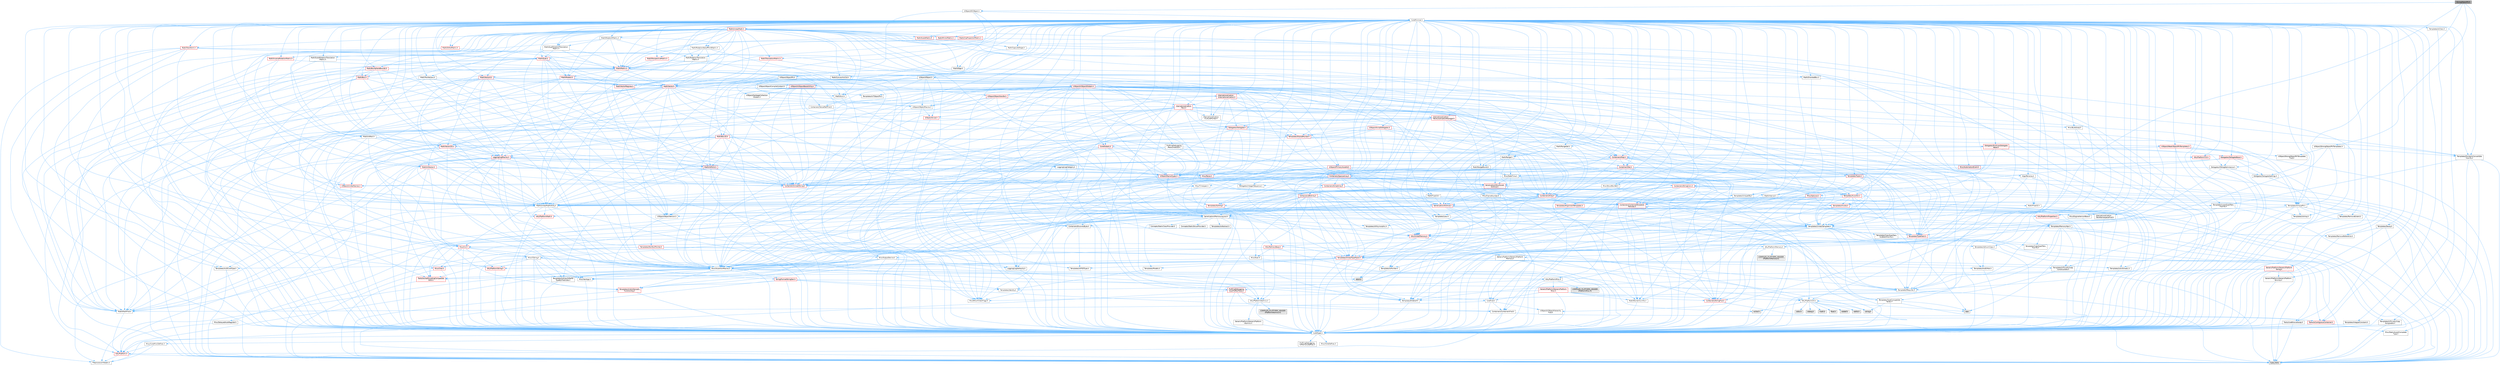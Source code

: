 digraph "StrongObjectPtr.h"
{
 // INTERACTIVE_SVG=YES
 // LATEX_PDF_SIZE
  bgcolor="transparent";
  edge [fontname=Helvetica,fontsize=10,labelfontname=Helvetica,labelfontsize=10];
  node [fontname=Helvetica,fontsize=10,shape=box,height=0.2,width=0.4];
  Node1 [id="Node000001",label="StrongObjectPtr.h",height=0.2,width=0.4,color="gray40", fillcolor="grey60", style="filled", fontcolor="black",tooltip=" "];
  Node1 -> Node2 [id="edge1_Node000001_Node000002",color="steelblue1",style="solid",tooltip=" "];
  Node2 [id="Node000002",label="UObject/GCObject.h",height=0.2,width=0.4,color="grey40", fillcolor="white", style="filled",URL="$db/d9c/GCObject_8h.html",tooltip=" "];
  Node2 -> Node3 [id="edge2_Node000002_Node000003",color="steelblue1",style="solid",tooltip=" "];
  Node3 [id="Node000003",label="CoreMinimal.h",height=0.2,width=0.4,color="grey40", fillcolor="white", style="filled",URL="$d7/d67/CoreMinimal_8h.html",tooltip=" "];
  Node3 -> Node4 [id="edge3_Node000003_Node000004",color="steelblue1",style="solid",tooltip=" "];
  Node4 [id="Node000004",label="CoreTypes.h",height=0.2,width=0.4,color="grey40", fillcolor="white", style="filled",URL="$dc/dec/CoreTypes_8h.html",tooltip=" "];
  Node4 -> Node5 [id="edge4_Node000004_Node000005",color="steelblue1",style="solid",tooltip=" "];
  Node5 [id="Node000005",label="HAL/Platform.h",height=0.2,width=0.4,color="red", fillcolor="#FFF0F0", style="filled",URL="$d9/dd0/Platform_8h.html",tooltip=" "];
  Node5 -> Node8 [id="edge5_Node000005_Node000008",color="steelblue1",style="solid",tooltip=" "];
  Node8 [id="Node000008",label="type_traits",height=0.2,width=0.4,color="grey60", fillcolor="#E0E0E0", style="filled",tooltip=" "];
  Node5 -> Node9 [id="edge6_Node000005_Node000009",color="steelblue1",style="solid",tooltip=" "];
  Node9 [id="Node000009",label="PreprocessorHelpers.h",height=0.2,width=0.4,color="grey40", fillcolor="white", style="filled",URL="$db/ddb/PreprocessorHelpers_8h.html",tooltip=" "];
  Node4 -> Node15 [id="edge7_Node000004_Node000015",color="steelblue1",style="solid",tooltip=" "];
  Node15 [id="Node000015",label="ProfilingDebugging\l/UMemoryDefines.h",height=0.2,width=0.4,color="grey40", fillcolor="white", style="filled",URL="$d2/da2/UMemoryDefines_8h.html",tooltip=" "];
  Node4 -> Node16 [id="edge8_Node000004_Node000016",color="steelblue1",style="solid",tooltip=" "];
  Node16 [id="Node000016",label="Misc/CoreMiscDefines.h",height=0.2,width=0.4,color="grey40", fillcolor="white", style="filled",URL="$da/d38/CoreMiscDefines_8h.html",tooltip=" "];
  Node16 -> Node5 [id="edge9_Node000016_Node000005",color="steelblue1",style="solid",tooltip=" "];
  Node16 -> Node9 [id="edge10_Node000016_Node000009",color="steelblue1",style="solid",tooltip=" "];
  Node4 -> Node17 [id="edge11_Node000004_Node000017",color="steelblue1",style="solid",tooltip=" "];
  Node17 [id="Node000017",label="Misc/CoreDefines.h",height=0.2,width=0.4,color="grey40", fillcolor="white", style="filled",URL="$d3/dd2/CoreDefines_8h.html",tooltip=" "];
  Node3 -> Node18 [id="edge12_Node000003_Node000018",color="steelblue1",style="solid",tooltip=" "];
  Node18 [id="Node000018",label="CoreFwd.h",height=0.2,width=0.4,color="grey40", fillcolor="white", style="filled",URL="$d1/d1e/CoreFwd_8h.html",tooltip=" "];
  Node18 -> Node4 [id="edge13_Node000018_Node000004",color="steelblue1",style="solid",tooltip=" "];
  Node18 -> Node19 [id="edge14_Node000018_Node000019",color="steelblue1",style="solid",tooltip=" "];
  Node19 [id="Node000019",label="Containers/ContainersFwd.h",height=0.2,width=0.4,color="grey40", fillcolor="white", style="filled",URL="$d4/d0a/ContainersFwd_8h.html",tooltip=" "];
  Node19 -> Node5 [id="edge15_Node000019_Node000005",color="steelblue1",style="solid",tooltip=" "];
  Node19 -> Node4 [id="edge16_Node000019_Node000004",color="steelblue1",style="solid",tooltip=" "];
  Node19 -> Node20 [id="edge17_Node000019_Node000020",color="steelblue1",style="solid",tooltip=" "];
  Node20 [id="Node000020",label="Traits/IsContiguousContainer.h",height=0.2,width=0.4,color="red", fillcolor="#FFF0F0", style="filled",URL="$d5/d3c/IsContiguousContainer_8h.html",tooltip=" "];
  Node20 -> Node4 [id="edge18_Node000020_Node000004",color="steelblue1",style="solid",tooltip=" "];
  Node20 -> Node21 [id="edge19_Node000020_Node000021",color="steelblue1",style="solid",tooltip=" "];
  Node21 [id="Node000021",label="Misc/StaticAssertComplete\lType.h",height=0.2,width=0.4,color="grey40", fillcolor="white", style="filled",URL="$d5/d4e/StaticAssertCompleteType_8h.html",tooltip=" "];
  Node18 -> Node23 [id="edge20_Node000018_Node000023",color="steelblue1",style="solid",tooltip=" "];
  Node23 [id="Node000023",label="Math/MathFwd.h",height=0.2,width=0.4,color="grey40", fillcolor="white", style="filled",URL="$d2/d10/MathFwd_8h.html",tooltip=" "];
  Node23 -> Node5 [id="edge21_Node000023_Node000005",color="steelblue1",style="solid",tooltip=" "];
  Node18 -> Node24 [id="edge22_Node000018_Node000024",color="steelblue1",style="solid",tooltip=" "];
  Node24 [id="Node000024",label="UObject/UObjectHierarchy\lFwd.h",height=0.2,width=0.4,color="grey40", fillcolor="white", style="filled",URL="$d3/d13/UObjectHierarchyFwd_8h.html",tooltip=" "];
  Node3 -> Node24 [id="edge23_Node000003_Node000024",color="steelblue1",style="solid",tooltip=" "];
  Node3 -> Node19 [id="edge24_Node000003_Node000019",color="steelblue1",style="solid",tooltip=" "];
  Node3 -> Node25 [id="edge25_Node000003_Node000025",color="steelblue1",style="solid",tooltip=" "];
  Node25 [id="Node000025",label="Misc/VarArgs.h",height=0.2,width=0.4,color="grey40", fillcolor="white", style="filled",URL="$d5/d6f/VarArgs_8h.html",tooltip=" "];
  Node25 -> Node4 [id="edge26_Node000025_Node000004",color="steelblue1",style="solid",tooltip=" "];
  Node3 -> Node26 [id="edge27_Node000003_Node000026",color="steelblue1",style="solid",tooltip=" "];
  Node26 [id="Node000026",label="Logging/LogVerbosity.h",height=0.2,width=0.4,color="grey40", fillcolor="white", style="filled",URL="$d2/d8f/LogVerbosity_8h.html",tooltip=" "];
  Node26 -> Node4 [id="edge28_Node000026_Node000004",color="steelblue1",style="solid",tooltip=" "];
  Node3 -> Node27 [id="edge29_Node000003_Node000027",color="steelblue1",style="solid",tooltip=" "];
  Node27 [id="Node000027",label="Misc/OutputDevice.h",height=0.2,width=0.4,color="grey40", fillcolor="white", style="filled",URL="$d7/d32/OutputDevice_8h.html",tooltip=" "];
  Node27 -> Node18 [id="edge30_Node000027_Node000018",color="steelblue1",style="solid",tooltip=" "];
  Node27 -> Node4 [id="edge31_Node000027_Node000004",color="steelblue1",style="solid",tooltip=" "];
  Node27 -> Node26 [id="edge32_Node000027_Node000026",color="steelblue1",style="solid",tooltip=" "];
  Node27 -> Node25 [id="edge33_Node000027_Node000025",color="steelblue1",style="solid",tooltip=" "];
  Node27 -> Node28 [id="edge34_Node000027_Node000028",color="steelblue1",style="solid",tooltip=" "];
  Node28 [id="Node000028",label="Templates/IsArrayOrRefOf\lTypeByPredicate.h",height=0.2,width=0.4,color="grey40", fillcolor="white", style="filled",URL="$d6/da1/IsArrayOrRefOfTypeByPredicate_8h.html",tooltip=" "];
  Node28 -> Node4 [id="edge35_Node000028_Node000004",color="steelblue1",style="solid",tooltip=" "];
  Node27 -> Node29 [id="edge36_Node000027_Node000029",color="steelblue1",style="solid",tooltip=" "];
  Node29 [id="Node000029",label="Templates/IsValidVariadic\lFunctionArg.h",height=0.2,width=0.4,color="red", fillcolor="#FFF0F0", style="filled",URL="$d0/dc8/IsValidVariadicFunctionArg_8h.html",tooltip=" "];
  Node29 -> Node4 [id="edge37_Node000029_Node000004",color="steelblue1",style="solid",tooltip=" "];
  Node29 -> Node8 [id="edge38_Node000029_Node000008",color="steelblue1",style="solid",tooltip=" "];
  Node27 -> Node31 [id="edge39_Node000027_Node000031",color="steelblue1",style="solid",tooltip=" "];
  Node31 [id="Node000031",label="Traits/IsCharEncodingCompatible\lWith.h",height=0.2,width=0.4,color="red", fillcolor="#FFF0F0", style="filled",URL="$df/dd1/IsCharEncodingCompatibleWith_8h.html",tooltip=" "];
  Node31 -> Node8 [id="edge40_Node000031_Node000008",color="steelblue1",style="solid",tooltip=" "];
  Node3 -> Node33 [id="edge41_Node000003_Node000033",color="steelblue1",style="solid",tooltip=" "];
  Node33 [id="Node000033",label="HAL/PlatformCrt.h",height=0.2,width=0.4,color="grey40", fillcolor="white", style="filled",URL="$d8/d75/PlatformCrt_8h.html",tooltip=" "];
  Node33 -> Node34 [id="edge42_Node000033_Node000034",color="steelblue1",style="solid",tooltip=" "];
  Node34 [id="Node000034",label="new",height=0.2,width=0.4,color="grey60", fillcolor="#E0E0E0", style="filled",tooltip=" "];
  Node33 -> Node35 [id="edge43_Node000033_Node000035",color="steelblue1",style="solid",tooltip=" "];
  Node35 [id="Node000035",label="wchar.h",height=0.2,width=0.4,color="grey60", fillcolor="#E0E0E0", style="filled",tooltip=" "];
  Node33 -> Node36 [id="edge44_Node000033_Node000036",color="steelblue1",style="solid",tooltip=" "];
  Node36 [id="Node000036",label="stddef.h",height=0.2,width=0.4,color="grey60", fillcolor="#E0E0E0", style="filled",tooltip=" "];
  Node33 -> Node37 [id="edge45_Node000033_Node000037",color="steelblue1",style="solid",tooltip=" "];
  Node37 [id="Node000037",label="stdlib.h",height=0.2,width=0.4,color="grey60", fillcolor="#E0E0E0", style="filled",tooltip=" "];
  Node33 -> Node38 [id="edge46_Node000033_Node000038",color="steelblue1",style="solid",tooltip=" "];
  Node38 [id="Node000038",label="stdio.h",height=0.2,width=0.4,color="grey60", fillcolor="#E0E0E0", style="filled",tooltip=" "];
  Node33 -> Node39 [id="edge47_Node000033_Node000039",color="steelblue1",style="solid",tooltip=" "];
  Node39 [id="Node000039",label="stdarg.h",height=0.2,width=0.4,color="grey60", fillcolor="#E0E0E0", style="filled",tooltip=" "];
  Node33 -> Node40 [id="edge48_Node000033_Node000040",color="steelblue1",style="solid",tooltip=" "];
  Node40 [id="Node000040",label="math.h",height=0.2,width=0.4,color="grey60", fillcolor="#E0E0E0", style="filled",tooltip=" "];
  Node33 -> Node41 [id="edge49_Node000033_Node000041",color="steelblue1",style="solid",tooltip=" "];
  Node41 [id="Node000041",label="float.h",height=0.2,width=0.4,color="grey60", fillcolor="#E0E0E0", style="filled",tooltip=" "];
  Node33 -> Node42 [id="edge50_Node000033_Node000042",color="steelblue1",style="solid",tooltip=" "];
  Node42 [id="Node000042",label="string.h",height=0.2,width=0.4,color="grey60", fillcolor="#E0E0E0", style="filled",tooltip=" "];
  Node3 -> Node43 [id="edge51_Node000003_Node000043",color="steelblue1",style="solid",tooltip=" "];
  Node43 [id="Node000043",label="HAL/PlatformMisc.h",height=0.2,width=0.4,color="grey40", fillcolor="white", style="filled",URL="$d0/df5/PlatformMisc_8h.html",tooltip=" "];
  Node43 -> Node4 [id="edge52_Node000043_Node000004",color="steelblue1",style="solid",tooltip=" "];
  Node43 -> Node44 [id="edge53_Node000043_Node000044",color="steelblue1",style="solid",tooltip=" "];
  Node44 [id="Node000044",label="GenericPlatform/GenericPlatform\lMisc.h",height=0.2,width=0.4,color="red", fillcolor="#FFF0F0", style="filled",URL="$db/d9a/GenericPlatformMisc_8h.html",tooltip=" "];
  Node44 -> Node45 [id="edge54_Node000044_Node000045",color="steelblue1",style="solid",tooltip=" "];
  Node45 [id="Node000045",label="Containers/StringFwd.h",height=0.2,width=0.4,color="red", fillcolor="#FFF0F0", style="filled",URL="$df/d37/StringFwd_8h.html",tooltip=" "];
  Node45 -> Node4 [id="edge55_Node000045_Node000004",color="steelblue1",style="solid",tooltip=" "];
  Node45 -> Node20 [id="edge56_Node000045_Node000020",color="steelblue1",style="solid",tooltip=" "];
  Node44 -> Node18 [id="edge57_Node000044_Node000018",color="steelblue1",style="solid",tooltip=" "];
  Node44 -> Node4 [id="edge58_Node000044_Node000004",color="steelblue1",style="solid",tooltip=" "];
  Node44 -> Node33 [id="edge59_Node000044_Node000033",color="steelblue1",style="solid",tooltip=" "];
  Node44 -> Node48 [id="edge60_Node000044_Node000048",color="steelblue1",style="solid",tooltip=" "];
  Node48 [id="Node000048",label="Math/NumericLimits.h",height=0.2,width=0.4,color="grey40", fillcolor="white", style="filled",URL="$df/d1b/NumericLimits_8h.html",tooltip=" "];
  Node48 -> Node4 [id="edge61_Node000048_Node000004",color="steelblue1",style="solid",tooltip=" "];
  Node44 -> Node50 [id="edge62_Node000044_Node000050",color="steelblue1",style="solid",tooltip=" "];
  Node50 [id="Node000050",label="Misc/EnumClassFlags.h",height=0.2,width=0.4,color="grey40", fillcolor="white", style="filled",URL="$d8/de7/EnumClassFlags_8h.html",tooltip=" "];
  Node43 -> Node53 [id="edge63_Node000043_Node000053",color="steelblue1",style="solid",tooltip=" "];
  Node53 [id="Node000053",label="COMPILED_PLATFORM_HEADER\l(PlatformMisc.h)",height=0.2,width=0.4,color="grey60", fillcolor="#E0E0E0", style="filled",tooltip=" "];
  Node43 -> Node54 [id="edge64_Node000043_Node000054",color="steelblue1",style="solid",tooltip=" "];
  Node54 [id="Node000054",label="ProfilingDebugging\l/CpuProfilerTrace.h",height=0.2,width=0.4,color="red", fillcolor="#FFF0F0", style="filled",URL="$da/dcb/CpuProfilerTrace_8h.html",tooltip=" "];
  Node54 -> Node4 [id="edge65_Node000054_Node000004",color="steelblue1",style="solid",tooltip=" "];
  Node54 -> Node19 [id="edge66_Node000054_Node000019",color="steelblue1",style="solid",tooltip=" "];
  Node54 -> Node55 [id="edge67_Node000054_Node000055",color="steelblue1",style="solid",tooltip=" "];
  Node55 [id="Node000055",label="HAL/PlatformAtomics.h",height=0.2,width=0.4,color="grey40", fillcolor="white", style="filled",URL="$d3/d36/PlatformAtomics_8h.html",tooltip=" "];
  Node55 -> Node4 [id="edge68_Node000055_Node000004",color="steelblue1",style="solid",tooltip=" "];
  Node55 -> Node56 [id="edge69_Node000055_Node000056",color="steelblue1",style="solid",tooltip=" "];
  Node56 [id="Node000056",label="GenericPlatform/GenericPlatform\lAtomics.h",height=0.2,width=0.4,color="grey40", fillcolor="white", style="filled",URL="$da/d72/GenericPlatformAtomics_8h.html",tooltip=" "];
  Node56 -> Node4 [id="edge70_Node000056_Node000004",color="steelblue1",style="solid",tooltip=" "];
  Node55 -> Node57 [id="edge71_Node000055_Node000057",color="steelblue1",style="solid",tooltip=" "];
  Node57 [id="Node000057",label="COMPILED_PLATFORM_HEADER\l(PlatformAtomics.h)",height=0.2,width=0.4,color="grey60", fillcolor="#E0E0E0", style="filled",tooltip=" "];
  Node54 -> Node9 [id="edge72_Node000054_Node000009",color="steelblue1",style="solid",tooltip=" "];
  Node3 -> Node62 [id="edge73_Node000003_Node000062",color="steelblue1",style="solid",tooltip=" "];
  Node62 [id="Node000062",label="Misc/AssertionMacros.h",height=0.2,width=0.4,color="grey40", fillcolor="white", style="filled",URL="$d0/dfa/AssertionMacros_8h.html",tooltip=" "];
  Node62 -> Node4 [id="edge74_Node000062_Node000004",color="steelblue1",style="solid",tooltip=" "];
  Node62 -> Node5 [id="edge75_Node000062_Node000005",color="steelblue1",style="solid",tooltip=" "];
  Node62 -> Node43 [id="edge76_Node000062_Node000043",color="steelblue1",style="solid",tooltip=" "];
  Node62 -> Node9 [id="edge77_Node000062_Node000009",color="steelblue1",style="solid",tooltip=" "];
  Node62 -> Node63 [id="edge78_Node000062_Node000063",color="steelblue1",style="solid",tooltip=" "];
  Node63 [id="Node000063",label="Templates/EnableIf.h",height=0.2,width=0.4,color="grey40", fillcolor="white", style="filled",URL="$d7/d60/EnableIf_8h.html",tooltip=" "];
  Node63 -> Node4 [id="edge79_Node000063_Node000004",color="steelblue1",style="solid",tooltip=" "];
  Node62 -> Node28 [id="edge80_Node000062_Node000028",color="steelblue1",style="solid",tooltip=" "];
  Node62 -> Node29 [id="edge81_Node000062_Node000029",color="steelblue1",style="solid",tooltip=" "];
  Node62 -> Node31 [id="edge82_Node000062_Node000031",color="steelblue1",style="solid",tooltip=" "];
  Node62 -> Node25 [id="edge83_Node000062_Node000025",color="steelblue1",style="solid",tooltip=" "];
  Node62 -> Node64 [id="edge84_Node000062_Node000064",color="steelblue1",style="solid",tooltip=" "];
  Node64 [id="Node000064",label="String/FormatStringSan.h",height=0.2,width=0.4,color="red", fillcolor="#FFF0F0", style="filled",URL="$d3/d8b/FormatStringSan_8h.html",tooltip=" "];
  Node64 -> Node8 [id="edge85_Node000064_Node000008",color="steelblue1",style="solid",tooltip=" "];
  Node64 -> Node4 [id="edge86_Node000064_Node000004",color="steelblue1",style="solid",tooltip=" "];
  Node64 -> Node65 [id="edge87_Node000064_Node000065",color="steelblue1",style="solid",tooltip=" "];
  Node65 [id="Node000065",label="Templates/Requires.h",height=0.2,width=0.4,color="grey40", fillcolor="white", style="filled",URL="$dc/d96/Requires_8h.html",tooltip=" "];
  Node65 -> Node63 [id="edge88_Node000065_Node000063",color="steelblue1",style="solid",tooltip=" "];
  Node65 -> Node8 [id="edge89_Node000065_Node000008",color="steelblue1",style="solid",tooltip=" "];
  Node64 -> Node66 [id="edge90_Node000064_Node000066",color="steelblue1",style="solid",tooltip=" "];
  Node66 [id="Node000066",label="Templates/Identity.h",height=0.2,width=0.4,color="grey40", fillcolor="white", style="filled",URL="$d0/dd5/Identity_8h.html",tooltip=" "];
  Node64 -> Node29 [id="edge91_Node000064_Node000029",color="steelblue1",style="solid",tooltip=" "];
  Node64 -> Node19 [id="edge92_Node000064_Node000019",color="steelblue1",style="solid",tooltip=" "];
  Node62 -> Node70 [id="edge93_Node000062_Node000070",color="steelblue1",style="solid",tooltip=" "];
  Node70 [id="Node000070",label="atomic",height=0.2,width=0.4,color="grey60", fillcolor="#E0E0E0", style="filled",tooltip=" "];
  Node3 -> Node71 [id="edge94_Node000003_Node000071",color="steelblue1",style="solid",tooltip=" "];
  Node71 [id="Node000071",label="Templates/IsPointer.h",height=0.2,width=0.4,color="grey40", fillcolor="white", style="filled",URL="$d7/d05/IsPointer_8h.html",tooltip=" "];
  Node71 -> Node4 [id="edge95_Node000071_Node000004",color="steelblue1",style="solid",tooltip=" "];
  Node3 -> Node72 [id="edge96_Node000003_Node000072",color="steelblue1",style="solid",tooltip=" "];
  Node72 [id="Node000072",label="HAL/PlatformMemory.h",height=0.2,width=0.4,color="grey40", fillcolor="white", style="filled",URL="$de/d68/PlatformMemory_8h.html",tooltip=" "];
  Node72 -> Node4 [id="edge97_Node000072_Node000004",color="steelblue1",style="solid",tooltip=" "];
  Node72 -> Node73 [id="edge98_Node000072_Node000073",color="steelblue1",style="solid",tooltip=" "];
  Node73 [id="Node000073",label="GenericPlatform/GenericPlatform\lMemory.h",height=0.2,width=0.4,color="grey40", fillcolor="white", style="filled",URL="$dd/d22/GenericPlatformMemory_8h.html",tooltip=" "];
  Node73 -> Node18 [id="edge99_Node000073_Node000018",color="steelblue1",style="solid",tooltip=" "];
  Node73 -> Node4 [id="edge100_Node000073_Node000004",color="steelblue1",style="solid",tooltip=" "];
  Node73 -> Node74 [id="edge101_Node000073_Node000074",color="steelblue1",style="solid",tooltip=" "];
  Node74 [id="Node000074",label="HAL/PlatformString.h",height=0.2,width=0.4,color="red", fillcolor="#FFF0F0", style="filled",URL="$db/db5/PlatformString_8h.html",tooltip=" "];
  Node74 -> Node4 [id="edge102_Node000074_Node000004",color="steelblue1",style="solid",tooltip=" "];
  Node73 -> Node42 [id="edge103_Node000073_Node000042",color="steelblue1",style="solid",tooltip=" "];
  Node73 -> Node35 [id="edge104_Node000073_Node000035",color="steelblue1",style="solid",tooltip=" "];
  Node72 -> Node76 [id="edge105_Node000072_Node000076",color="steelblue1",style="solid",tooltip=" "];
  Node76 [id="Node000076",label="COMPILED_PLATFORM_HEADER\l(PlatformMemory.h)",height=0.2,width=0.4,color="grey60", fillcolor="#E0E0E0", style="filled",tooltip=" "];
  Node3 -> Node55 [id="edge106_Node000003_Node000055",color="steelblue1",style="solid",tooltip=" "];
  Node3 -> Node77 [id="edge107_Node000003_Node000077",color="steelblue1",style="solid",tooltip=" "];
  Node77 [id="Node000077",label="Misc/Exec.h",height=0.2,width=0.4,color="grey40", fillcolor="white", style="filled",URL="$de/ddb/Exec_8h.html",tooltip=" "];
  Node77 -> Node4 [id="edge108_Node000077_Node000004",color="steelblue1",style="solid",tooltip=" "];
  Node77 -> Node62 [id="edge109_Node000077_Node000062",color="steelblue1",style="solid",tooltip=" "];
  Node3 -> Node78 [id="edge110_Node000003_Node000078",color="steelblue1",style="solid",tooltip=" "];
  Node78 [id="Node000078",label="HAL/MemoryBase.h",height=0.2,width=0.4,color="red", fillcolor="#FFF0F0", style="filled",URL="$d6/d9f/MemoryBase_8h.html",tooltip=" "];
  Node78 -> Node4 [id="edge111_Node000078_Node000004",color="steelblue1",style="solid",tooltip=" "];
  Node78 -> Node55 [id="edge112_Node000078_Node000055",color="steelblue1",style="solid",tooltip=" "];
  Node78 -> Node33 [id="edge113_Node000078_Node000033",color="steelblue1",style="solid",tooltip=" "];
  Node78 -> Node77 [id="edge114_Node000078_Node000077",color="steelblue1",style="solid",tooltip=" "];
  Node78 -> Node27 [id="edge115_Node000078_Node000027",color="steelblue1",style="solid",tooltip=" "];
  Node3 -> Node88 [id="edge116_Node000003_Node000088",color="steelblue1",style="solid",tooltip=" "];
  Node88 [id="Node000088",label="HAL/UnrealMemory.h",height=0.2,width=0.4,color="red", fillcolor="#FFF0F0", style="filled",URL="$d9/d96/UnrealMemory_8h.html",tooltip=" "];
  Node88 -> Node4 [id="edge117_Node000088_Node000004",color="steelblue1",style="solid",tooltip=" "];
  Node88 -> Node73 [id="edge118_Node000088_Node000073",color="steelblue1",style="solid",tooltip=" "];
  Node88 -> Node78 [id="edge119_Node000088_Node000078",color="steelblue1",style="solid",tooltip=" "];
  Node88 -> Node72 [id="edge120_Node000088_Node000072",color="steelblue1",style="solid",tooltip=" "];
  Node88 -> Node71 [id="edge121_Node000088_Node000071",color="steelblue1",style="solid",tooltip=" "];
  Node3 -> Node90 [id="edge122_Node000003_Node000090",color="steelblue1",style="solid",tooltip=" "];
  Node90 [id="Node000090",label="Templates/IsArithmetic.h",height=0.2,width=0.4,color="grey40", fillcolor="white", style="filled",URL="$d2/d5d/IsArithmetic_8h.html",tooltip=" "];
  Node90 -> Node4 [id="edge123_Node000090_Node000004",color="steelblue1",style="solid",tooltip=" "];
  Node3 -> Node84 [id="edge124_Node000003_Node000084",color="steelblue1",style="solid",tooltip=" "];
  Node84 [id="Node000084",label="Templates/AndOrNot.h",height=0.2,width=0.4,color="grey40", fillcolor="white", style="filled",URL="$db/d0a/AndOrNot_8h.html",tooltip=" "];
  Node84 -> Node4 [id="edge125_Node000084_Node000004",color="steelblue1",style="solid",tooltip=" "];
  Node3 -> Node91 [id="edge126_Node000003_Node000091",color="steelblue1",style="solid",tooltip=" "];
  Node91 [id="Node000091",label="Templates/IsPODType.h",height=0.2,width=0.4,color="grey40", fillcolor="white", style="filled",URL="$d7/db1/IsPODType_8h.html",tooltip=" "];
  Node91 -> Node4 [id="edge127_Node000091_Node000004",color="steelblue1",style="solid",tooltip=" "];
  Node3 -> Node92 [id="edge128_Node000003_Node000092",color="steelblue1",style="solid",tooltip=" "];
  Node92 [id="Node000092",label="Templates/IsUECoreType.h",height=0.2,width=0.4,color="grey40", fillcolor="white", style="filled",URL="$d1/db8/IsUECoreType_8h.html",tooltip=" "];
  Node92 -> Node4 [id="edge129_Node000092_Node000004",color="steelblue1",style="solid",tooltip=" "];
  Node92 -> Node8 [id="edge130_Node000092_Node000008",color="steelblue1",style="solid",tooltip=" "];
  Node3 -> Node85 [id="edge131_Node000003_Node000085",color="steelblue1",style="solid",tooltip=" "];
  Node85 [id="Node000085",label="Templates/IsTriviallyCopy\lConstructible.h",height=0.2,width=0.4,color="grey40", fillcolor="white", style="filled",URL="$d3/d78/IsTriviallyCopyConstructible_8h.html",tooltip=" "];
  Node85 -> Node4 [id="edge132_Node000085_Node000004",color="steelblue1",style="solid",tooltip=" "];
  Node85 -> Node8 [id="edge133_Node000085_Node000008",color="steelblue1",style="solid",tooltip=" "];
  Node3 -> Node93 [id="edge134_Node000003_Node000093",color="steelblue1",style="solid",tooltip=" "];
  Node93 [id="Node000093",label="Templates/UnrealTypeTraits.h",height=0.2,width=0.4,color="red", fillcolor="#FFF0F0", style="filled",URL="$d2/d2d/UnrealTypeTraits_8h.html",tooltip=" "];
  Node93 -> Node4 [id="edge135_Node000093_Node000004",color="steelblue1",style="solid",tooltip=" "];
  Node93 -> Node71 [id="edge136_Node000093_Node000071",color="steelblue1",style="solid",tooltip=" "];
  Node93 -> Node62 [id="edge137_Node000093_Node000062",color="steelblue1",style="solid",tooltip=" "];
  Node93 -> Node84 [id="edge138_Node000093_Node000084",color="steelblue1",style="solid",tooltip=" "];
  Node93 -> Node63 [id="edge139_Node000093_Node000063",color="steelblue1",style="solid",tooltip=" "];
  Node93 -> Node90 [id="edge140_Node000093_Node000090",color="steelblue1",style="solid",tooltip=" "];
  Node93 -> Node94 [id="edge141_Node000093_Node000094",color="steelblue1",style="solid",tooltip=" "];
  Node94 [id="Node000094",label="Templates/Models.h",height=0.2,width=0.4,color="grey40", fillcolor="white", style="filled",URL="$d3/d0c/Models_8h.html",tooltip=" "];
  Node94 -> Node66 [id="edge142_Node000094_Node000066",color="steelblue1",style="solid",tooltip=" "];
  Node93 -> Node91 [id="edge143_Node000093_Node000091",color="steelblue1",style="solid",tooltip=" "];
  Node93 -> Node92 [id="edge144_Node000093_Node000092",color="steelblue1",style="solid",tooltip=" "];
  Node93 -> Node85 [id="edge145_Node000093_Node000085",color="steelblue1",style="solid",tooltip=" "];
  Node3 -> Node63 [id="edge146_Node000003_Node000063",color="steelblue1",style="solid",tooltip=" "];
  Node3 -> Node95 [id="edge147_Node000003_Node000095",color="steelblue1",style="solid",tooltip=" "];
  Node95 [id="Node000095",label="Templates/RemoveReference.h",height=0.2,width=0.4,color="grey40", fillcolor="white", style="filled",URL="$da/dbe/RemoveReference_8h.html",tooltip=" "];
  Node95 -> Node4 [id="edge148_Node000095_Node000004",color="steelblue1",style="solid",tooltip=" "];
  Node3 -> Node96 [id="edge149_Node000003_Node000096",color="steelblue1",style="solid",tooltip=" "];
  Node96 [id="Node000096",label="Templates/IntegralConstant.h",height=0.2,width=0.4,color="grey40", fillcolor="white", style="filled",URL="$db/d1b/IntegralConstant_8h.html",tooltip=" "];
  Node96 -> Node4 [id="edge150_Node000096_Node000004",color="steelblue1",style="solid",tooltip=" "];
  Node3 -> Node97 [id="edge151_Node000003_Node000097",color="steelblue1",style="solid",tooltip=" "];
  Node97 [id="Node000097",label="Templates/IsClass.h",height=0.2,width=0.4,color="grey40", fillcolor="white", style="filled",URL="$db/dcb/IsClass_8h.html",tooltip=" "];
  Node97 -> Node4 [id="edge152_Node000097_Node000004",color="steelblue1",style="solid",tooltip=" "];
  Node3 -> Node98 [id="edge153_Node000003_Node000098",color="steelblue1",style="solid",tooltip=" "];
  Node98 [id="Node000098",label="Templates/TypeCompatible\lBytes.h",height=0.2,width=0.4,color="grey40", fillcolor="white", style="filled",URL="$df/d0a/TypeCompatibleBytes_8h.html",tooltip=" "];
  Node98 -> Node4 [id="edge154_Node000098_Node000004",color="steelblue1",style="solid",tooltip=" "];
  Node98 -> Node42 [id="edge155_Node000098_Node000042",color="steelblue1",style="solid",tooltip=" "];
  Node98 -> Node34 [id="edge156_Node000098_Node000034",color="steelblue1",style="solid",tooltip=" "];
  Node98 -> Node8 [id="edge157_Node000098_Node000008",color="steelblue1",style="solid",tooltip=" "];
  Node3 -> Node20 [id="edge158_Node000003_Node000020",color="steelblue1",style="solid",tooltip=" "];
  Node3 -> Node99 [id="edge159_Node000003_Node000099",color="steelblue1",style="solid",tooltip=" "];
  Node99 [id="Node000099",label="Templates/UnrealTemplate.h",height=0.2,width=0.4,color="grey40", fillcolor="white", style="filled",URL="$d4/d24/UnrealTemplate_8h.html",tooltip=" "];
  Node99 -> Node4 [id="edge160_Node000099_Node000004",color="steelblue1",style="solid",tooltip=" "];
  Node99 -> Node71 [id="edge161_Node000099_Node000071",color="steelblue1",style="solid",tooltip=" "];
  Node99 -> Node88 [id="edge162_Node000099_Node000088",color="steelblue1",style="solid",tooltip=" "];
  Node99 -> Node100 [id="edge163_Node000099_Node000100",color="steelblue1",style="solid",tooltip=" "];
  Node100 [id="Node000100",label="Templates/CopyQualifiers\lAndRefsFromTo.h",height=0.2,width=0.4,color="grey40", fillcolor="white", style="filled",URL="$d3/db3/CopyQualifiersAndRefsFromTo_8h.html",tooltip=" "];
  Node100 -> Node101 [id="edge164_Node000100_Node000101",color="steelblue1",style="solid",tooltip=" "];
  Node101 [id="Node000101",label="Templates/CopyQualifiers\lFromTo.h",height=0.2,width=0.4,color="grey40", fillcolor="white", style="filled",URL="$d5/db4/CopyQualifiersFromTo_8h.html",tooltip=" "];
  Node99 -> Node93 [id="edge165_Node000099_Node000093",color="steelblue1",style="solid",tooltip=" "];
  Node99 -> Node95 [id="edge166_Node000099_Node000095",color="steelblue1",style="solid",tooltip=" "];
  Node99 -> Node65 [id="edge167_Node000099_Node000065",color="steelblue1",style="solid",tooltip=" "];
  Node99 -> Node98 [id="edge168_Node000099_Node000098",color="steelblue1",style="solid",tooltip=" "];
  Node99 -> Node66 [id="edge169_Node000099_Node000066",color="steelblue1",style="solid",tooltip=" "];
  Node99 -> Node20 [id="edge170_Node000099_Node000020",color="steelblue1",style="solid",tooltip=" "];
  Node99 -> Node102 [id="edge171_Node000099_Node000102",color="steelblue1",style="solid",tooltip=" "];
  Node102 [id="Node000102",label="Traits/UseBitwiseSwap.h",height=0.2,width=0.4,color="grey40", fillcolor="white", style="filled",URL="$db/df3/UseBitwiseSwap_8h.html",tooltip=" "];
  Node102 -> Node4 [id="edge172_Node000102_Node000004",color="steelblue1",style="solid",tooltip=" "];
  Node102 -> Node8 [id="edge173_Node000102_Node000008",color="steelblue1",style="solid",tooltip=" "];
  Node99 -> Node8 [id="edge174_Node000099_Node000008",color="steelblue1",style="solid",tooltip=" "];
  Node3 -> Node48 [id="edge175_Node000003_Node000048",color="steelblue1",style="solid",tooltip=" "];
  Node3 -> Node103 [id="edge176_Node000003_Node000103",color="steelblue1",style="solid",tooltip=" "];
  Node103 [id="Node000103",label="HAL/PlatformMath.h",height=0.2,width=0.4,color="red", fillcolor="#FFF0F0", style="filled",URL="$dc/d53/PlatformMath_8h.html",tooltip=" "];
  Node103 -> Node4 [id="edge177_Node000103_Node000004",color="steelblue1",style="solid",tooltip=" "];
  Node3 -> Node86 [id="edge178_Node000003_Node000086",color="steelblue1",style="solid",tooltip=" "];
  Node86 [id="Node000086",label="Templates/IsTriviallyCopy\lAssignable.h",height=0.2,width=0.4,color="grey40", fillcolor="white", style="filled",URL="$d2/df2/IsTriviallyCopyAssignable_8h.html",tooltip=" "];
  Node86 -> Node4 [id="edge179_Node000086_Node000004",color="steelblue1",style="solid",tooltip=" "];
  Node86 -> Node8 [id="edge180_Node000086_Node000008",color="steelblue1",style="solid",tooltip=" "];
  Node3 -> Node111 [id="edge181_Node000003_Node000111",color="steelblue1",style="solid",tooltip=" "];
  Node111 [id="Node000111",label="Templates/MemoryOps.h",height=0.2,width=0.4,color="grey40", fillcolor="white", style="filled",URL="$db/dea/MemoryOps_8h.html",tooltip=" "];
  Node111 -> Node4 [id="edge182_Node000111_Node000004",color="steelblue1",style="solid",tooltip=" "];
  Node111 -> Node88 [id="edge183_Node000111_Node000088",color="steelblue1",style="solid",tooltip=" "];
  Node111 -> Node86 [id="edge184_Node000111_Node000086",color="steelblue1",style="solid",tooltip=" "];
  Node111 -> Node85 [id="edge185_Node000111_Node000085",color="steelblue1",style="solid",tooltip=" "];
  Node111 -> Node65 [id="edge186_Node000111_Node000065",color="steelblue1",style="solid",tooltip=" "];
  Node111 -> Node93 [id="edge187_Node000111_Node000093",color="steelblue1",style="solid",tooltip=" "];
  Node111 -> Node102 [id="edge188_Node000111_Node000102",color="steelblue1",style="solid",tooltip=" "];
  Node111 -> Node34 [id="edge189_Node000111_Node000034",color="steelblue1",style="solid",tooltip=" "];
  Node111 -> Node8 [id="edge190_Node000111_Node000008",color="steelblue1",style="solid",tooltip=" "];
  Node3 -> Node112 [id="edge191_Node000003_Node000112",color="steelblue1",style="solid",tooltip=" "];
  Node112 [id="Node000112",label="Containers/ContainerAllocation\lPolicies.h",height=0.2,width=0.4,color="red", fillcolor="#FFF0F0", style="filled",URL="$d7/dff/ContainerAllocationPolicies_8h.html",tooltip=" "];
  Node112 -> Node4 [id="edge192_Node000112_Node000004",color="steelblue1",style="solid",tooltip=" "];
  Node112 -> Node112 [id="edge193_Node000112_Node000112",color="steelblue1",style="solid",tooltip=" "];
  Node112 -> Node103 [id="edge194_Node000112_Node000103",color="steelblue1",style="solid",tooltip=" "];
  Node112 -> Node88 [id="edge195_Node000112_Node000088",color="steelblue1",style="solid",tooltip=" "];
  Node112 -> Node48 [id="edge196_Node000112_Node000048",color="steelblue1",style="solid",tooltip=" "];
  Node112 -> Node62 [id="edge197_Node000112_Node000062",color="steelblue1",style="solid",tooltip=" "];
  Node112 -> Node114 [id="edge198_Node000112_Node000114",color="steelblue1",style="solid",tooltip=" "];
  Node114 [id="Node000114",label="Templates/IsPolymorphic.h",height=0.2,width=0.4,color="grey40", fillcolor="white", style="filled",URL="$dc/d20/IsPolymorphic_8h.html",tooltip=" "];
  Node112 -> Node111 [id="edge199_Node000112_Node000111",color="steelblue1",style="solid",tooltip=" "];
  Node112 -> Node98 [id="edge200_Node000112_Node000098",color="steelblue1",style="solid",tooltip=" "];
  Node112 -> Node8 [id="edge201_Node000112_Node000008",color="steelblue1",style="solid",tooltip=" "];
  Node3 -> Node115 [id="edge202_Node000003_Node000115",color="steelblue1",style="solid",tooltip=" "];
  Node115 [id="Node000115",label="Templates/IsEnumClass.h",height=0.2,width=0.4,color="grey40", fillcolor="white", style="filled",URL="$d7/d15/IsEnumClass_8h.html",tooltip=" "];
  Node115 -> Node4 [id="edge203_Node000115_Node000004",color="steelblue1",style="solid",tooltip=" "];
  Node115 -> Node84 [id="edge204_Node000115_Node000084",color="steelblue1",style="solid",tooltip=" "];
  Node3 -> Node116 [id="edge205_Node000003_Node000116",color="steelblue1",style="solid",tooltip=" "];
  Node116 [id="Node000116",label="HAL/PlatformProperties.h",height=0.2,width=0.4,color="red", fillcolor="#FFF0F0", style="filled",URL="$d9/db0/PlatformProperties_8h.html",tooltip=" "];
  Node116 -> Node4 [id="edge206_Node000116_Node000004",color="steelblue1",style="solid",tooltip=" "];
  Node3 -> Node119 [id="edge207_Node000003_Node000119",color="steelblue1",style="solid",tooltip=" "];
  Node119 [id="Node000119",label="Misc/EngineVersionBase.h",height=0.2,width=0.4,color="grey40", fillcolor="white", style="filled",URL="$d5/d2b/EngineVersionBase_8h.html",tooltip=" "];
  Node119 -> Node4 [id="edge208_Node000119_Node000004",color="steelblue1",style="solid",tooltip=" "];
  Node3 -> Node120 [id="edge209_Node000003_Node000120",color="steelblue1",style="solid",tooltip=" "];
  Node120 [id="Node000120",label="Internationalization\l/TextNamespaceFwd.h",height=0.2,width=0.4,color="grey40", fillcolor="white", style="filled",URL="$d8/d97/TextNamespaceFwd_8h.html",tooltip=" "];
  Node120 -> Node4 [id="edge210_Node000120_Node000004",color="steelblue1",style="solid",tooltip=" "];
  Node3 -> Node121 [id="edge211_Node000003_Node000121",color="steelblue1",style="solid",tooltip=" "];
  Node121 [id="Node000121",label="Serialization/Archive.h",height=0.2,width=0.4,color="red", fillcolor="#FFF0F0", style="filled",URL="$d7/d3b/Archive_8h.html",tooltip=" "];
  Node121 -> Node18 [id="edge212_Node000121_Node000018",color="steelblue1",style="solid",tooltip=" "];
  Node121 -> Node4 [id="edge213_Node000121_Node000004",color="steelblue1",style="solid",tooltip=" "];
  Node121 -> Node116 [id="edge214_Node000121_Node000116",color="steelblue1",style="solid",tooltip=" "];
  Node121 -> Node120 [id="edge215_Node000121_Node000120",color="steelblue1",style="solid",tooltip=" "];
  Node121 -> Node23 [id="edge216_Node000121_Node000023",color="steelblue1",style="solid",tooltip=" "];
  Node121 -> Node62 [id="edge217_Node000121_Node000062",color="steelblue1",style="solid",tooltip=" "];
  Node121 -> Node119 [id="edge218_Node000121_Node000119",color="steelblue1",style="solid",tooltip=" "];
  Node121 -> Node25 [id="edge219_Node000121_Node000025",color="steelblue1",style="solid",tooltip=" "];
  Node121 -> Node63 [id="edge220_Node000121_Node000063",color="steelblue1",style="solid",tooltip=" "];
  Node121 -> Node28 [id="edge221_Node000121_Node000028",color="steelblue1",style="solid",tooltip=" "];
  Node121 -> Node115 [id="edge222_Node000121_Node000115",color="steelblue1",style="solid",tooltip=" "];
  Node121 -> Node29 [id="edge223_Node000121_Node000029",color="steelblue1",style="solid",tooltip=" "];
  Node121 -> Node99 [id="edge224_Node000121_Node000099",color="steelblue1",style="solid",tooltip=" "];
  Node121 -> Node31 [id="edge225_Node000121_Node000031",color="steelblue1",style="solid",tooltip=" "];
  Node121 -> Node124 [id="edge226_Node000121_Node000124",color="steelblue1",style="solid",tooltip=" "];
  Node124 [id="Node000124",label="UObject/ObjectVersion.h",height=0.2,width=0.4,color="grey40", fillcolor="white", style="filled",URL="$da/d63/ObjectVersion_8h.html",tooltip=" "];
  Node124 -> Node4 [id="edge227_Node000124_Node000004",color="steelblue1",style="solid",tooltip=" "];
  Node3 -> Node125 [id="edge228_Node000003_Node000125",color="steelblue1",style="solid",tooltip=" "];
  Node125 [id="Node000125",label="Templates/Less.h",height=0.2,width=0.4,color="grey40", fillcolor="white", style="filled",URL="$de/dc8/Less_8h.html",tooltip=" "];
  Node125 -> Node4 [id="edge229_Node000125_Node000004",color="steelblue1",style="solid",tooltip=" "];
  Node125 -> Node99 [id="edge230_Node000125_Node000099",color="steelblue1",style="solid",tooltip=" "];
  Node3 -> Node126 [id="edge231_Node000003_Node000126",color="steelblue1",style="solid",tooltip=" "];
  Node126 [id="Node000126",label="Templates/Sorting.h",height=0.2,width=0.4,color="red", fillcolor="#FFF0F0", style="filled",URL="$d3/d9e/Sorting_8h.html",tooltip=" "];
  Node126 -> Node4 [id="edge232_Node000126_Node000004",color="steelblue1",style="solid",tooltip=" "];
  Node126 -> Node103 [id="edge233_Node000126_Node000103",color="steelblue1",style="solid",tooltip=" "];
  Node126 -> Node125 [id="edge234_Node000126_Node000125",color="steelblue1",style="solid",tooltip=" "];
  Node3 -> Node137 [id="edge235_Node000003_Node000137",color="steelblue1",style="solid",tooltip=" "];
  Node137 [id="Node000137",label="Misc/Char.h",height=0.2,width=0.4,color="red", fillcolor="#FFF0F0", style="filled",URL="$d0/d58/Char_8h.html",tooltip=" "];
  Node137 -> Node4 [id="edge236_Node000137_Node000004",color="steelblue1",style="solid",tooltip=" "];
  Node137 -> Node8 [id="edge237_Node000137_Node000008",color="steelblue1",style="solid",tooltip=" "];
  Node3 -> Node140 [id="edge238_Node000003_Node000140",color="steelblue1",style="solid",tooltip=" "];
  Node140 [id="Node000140",label="GenericPlatform/GenericPlatform\lStricmp.h",height=0.2,width=0.4,color="grey40", fillcolor="white", style="filled",URL="$d2/d86/GenericPlatformStricmp_8h.html",tooltip=" "];
  Node140 -> Node4 [id="edge239_Node000140_Node000004",color="steelblue1",style="solid",tooltip=" "];
  Node3 -> Node141 [id="edge240_Node000003_Node000141",color="steelblue1",style="solid",tooltip=" "];
  Node141 [id="Node000141",label="GenericPlatform/GenericPlatform\lString.h",height=0.2,width=0.4,color="red", fillcolor="#FFF0F0", style="filled",URL="$dd/d20/GenericPlatformString_8h.html",tooltip=" "];
  Node141 -> Node4 [id="edge241_Node000141_Node000004",color="steelblue1",style="solid",tooltip=" "];
  Node141 -> Node140 [id="edge242_Node000141_Node000140",color="steelblue1",style="solid",tooltip=" "];
  Node141 -> Node63 [id="edge243_Node000141_Node000063",color="steelblue1",style="solid",tooltip=" "];
  Node141 -> Node31 [id="edge244_Node000141_Node000031",color="steelblue1",style="solid",tooltip=" "];
  Node141 -> Node8 [id="edge245_Node000141_Node000008",color="steelblue1",style="solid",tooltip=" "];
  Node3 -> Node74 [id="edge246_Node000003_Node000074",color="steelblue1",style="solid",tooltip=" "];
  Node3 -> Node144 [id="edge247_Node000003_Node000144",color="steelblue1",style="solid",tooltip=" "];
  Node144 [id="Node000144",label="Misc/CString.h",height=0.2,width=0.4,color="grey40", fillcolor="white", style="filled",URL="$d2/d49/CString_8h.html",tooltip=" "];
  Node144 -> Node4 [id="edge248_Node000144_Node000004",color="steelblue1",style="solid",tooltip=" "];
  Node144 -> Node33 [id="edge249_Node000144_Node000033",color="steelblue1",style="solid",tooltip=" "];
  Node144 -> Node74 [id="edge250_Node000144_Node000074",color="steelblue1",style="solid",tooltip=" "];
  Node144 -> Node62 [id="edge251_Node000144_Node000062",color="steelblue1",style="solid",tooltip=" "];
  Node144 -> Node137 [id="edge252_Node000144_Node000137",color="steelblue1",style="solid",tooltip=" "];
  Node144 -> Node25 [id="edge253_Node000144_Node000025",color="steelblue1",style="solid",tooltip=" "];
  Node144 -> Node28 [id="edge254_Node000144_Node000028",color="steelblue1",style="solid",tooltip=" "];
  Node144 -> Node29 [id="edge255_Node000144_Node000029",color="steelblue1",style="solid",tooltip=" "];
  Node144 -> Node31 [id="edge256_Node000144_Node000031",color="steelblue1",style="solid",tooltip=" "];
  Node3 -> Node145 [id="edge257_Node000003_Node000145",color="steelblue1",style="solid",tooltip=" "];
  Node145 [id="Node000145",label="Misc/Crc.h",height=0.2,width=0.4,color="red", fillcolor="#FFF0F0", style="filled",URL="$d4/dd2/Crc_8h.html",tooltip=" "];
  Node145 -> Node4 [id="edge258_Node000145_Node000004",color="steelblue1",style="solid",tooltip=" "];
  Node145 -> Node74 [id="edge259_Node000145_Node000074",color="steelblue1",style="solid",tooltip=" "];
  Node145 -> Node62 [id="edge260_Node000145_Node000062",color="steelblue1",style="solid",tooltip=" "];
  Node145 -> Node144 [id="edge261_Node000145_Node000144",color="steelblue1",style="solid",tooltip=" "];
  Node145 -> Node137 [id="edge262_Node000145_Node000137",color="steelblue1",style="solid",tooltip=" "];
  Node145 -> Node93 [id="edge263_Node000145_Node000093",color="steelblue1",style="solid",tooltip=" "];
  Node3 -> Node136 [id="edge264_Node000003_Node000136",color="steelblue1",style="solid",tooltip=" "];
  Node136 [id="Node000136",label="Math/UnrealMathUtility.h",height=0.2,width=0.4,color="grey40", fillcolor="white", style="filled",URL="$db/db8/UnrealMathUtility_8h.html",tooltip=" "];
  Node136 -> Node4 [id="edge265_Node000136_Node000004",color="steelblue1",style="solid",tooltip=" "];
  Node136 -> Node62 [id="edge266_Node000136_Node000062",color="steelblue1",style="solid",tooltip=" "];
  Node136 -> Node103 [id="edge267_Node000136_Node000103",color="steelblue1",style="solid",tooltip=" "];
  Node136 -> Node23 [id="edge268_Node000136_Node000023",color="steelblue1",style="solid",tooltip=" "];
  Node136 -> Node66 [id="edge269_Node000136_Node000066",color="steelblue1",style="solid",tooltip=" "];
  Node136 -> Node65 [id="edge270_Node000136_Node000065",color="steelblue1",style="solid",tooltip=" "];
  Node3 -> Node146 [id="edge271_Node000003_Node000146",color="steelblue1",style="solid",tooltip=" "];
  Node146 [id="Node000146",label="Containers/UnrealString.h",height=0.2,width=0.4,color="red", fillcolor="#FFF0F0", style="filled",URL="$d5/dba/UnrealString_8h.html",tooltip=" "];
  Node3 -> Node150 [id="edge272_Node000003_Node000150",color="steelblue1",style="solid",tooltip=" "];
  Node150 [id="Node000150",label="Containers/Array.h",height=0.2,width=0.4,color="red", fillcolor="#FFF0F0", style="filled",URL="$df/dd0/Array_8h.html",tooltip=" "];
  Node150 -> Node4 [id="edge273_Node000150_Node000004",color="steelblue1",style="solid",tooltip=" "];
  Node150 -> Node62 [id="edge274_Node000150_Node000062",color="steelblue1",style="solid",tooltip=" "];
  Node150 -> Node88 [id="edge275_Node000150_Node000088",color="steelblue1",style="solid",tooltip=" "];
  Node150 -> Node93 [id="edge276_Node000150_Node000093",color="steelblue1",style="solid",tooltip=" "];
  Node150 -> Node99 [id="edge277_Node000150_Node000099",color="steelblue1",style="solid",tooltip=" "];
  Node150 -> Node112 [id="edge278_Node000150_Node000112",color="steelblue1",style="solid",tooltip=" "];
  Node150 -> Node121 [id="edge279_Node000150_Node000121",color="steelblue1",style="solid",tooltip=" "];
  Node150 -> Node129 [id="edge280_Node000150_Node000129",color="steelblue1",style="solid",tooltip=" "];
  Node129 [id="Node000129",label="Templates/Invoke.h",height=0.2,width=0.4,color="red", fillcolor="#FFF0F0", style="filled",URL="$d7/deb/Invoke_8h.html",tooltip=" "];
  Node129 -> Node4 [id="edge281_Node000129_Node000004",color="steelblue1",style="solid",tooltip=" "];
  Node129 -> Node99 [id="edge282_Node000129_Node000099",color="steelblue1",style="solid",tooltip=" "];
  Node129 -> Node8 [id="edge283_Node000129_Node000008",color="steelblue1",style="solid",tooltip=" "];
  Node150 -> Node125 [id="edge284_Node000150_Node000125",color="steelblue1",style="solid",tooltip=" "];
  Node150 -> Node172 [id="edge285_Node000150_Node000172",color="steelblue1",style="solid",tooltip=" "];
  Node172 [id="Node000172",label="Templates/LosesQualifiers\lFromTo.h",height=0.2,width=0.4,color="grey40", fillcolor="white", style="filled",URL="$d2/db3/LosesQualifiersFromTo_8h.html",tooltip=" "];
  Node172 -> Node101 [id="edge286_Node000172_Node000101",color="steelblue1",style="solid",tooltip=" "];
  Node172 -> Node8 [id="edge287_Node000172_Node000008",color="steelblue1",style="solid",tooltip=" "];
  Node150 -> Node65 [id="edge288_Node000150_Node000065",color="steelblue1",style="solid",tooltip=" "];
  Node150 -> Node126 [id="edge289_Node000150_Node000126",color="steelblue1",style="solid",tooltip=" "];
  Node150 -> Node173 [id="edge290_Node000150_Node000173",color="steelblue1",style="solid",tooltip=" "];
  Node173 [id="Node000173",label="Templates/AlignmentTemplates.h",height=0.2,width=0.4,color="red", fillcolor="#FFF0F0", style="filled",URL="$dd/d32/AlignmentTemplates_8h.html",tooltip=" "];
  Node173 -> Node4 [id="edge291_Node000173_Node000004",color="steelblue1",style="solid",tooltip=" "];
  Node173 -> Node71 [id="edge292_Node000173_Node000071",color="steelblue1",style="solid",tooltip=" "];
  Node150 -> Node8 [id="edge293_Node000150_Node000008",color="steelblue1",style="solid",tooltip=" "];
  Node3 -> Node174 [id="edge294_Node000003_Node000174",color="steelblue1",style="solid",tooltip=" "];
  Node174 [id="Node000174",label="Misc/FrameNumber.h",height=0.2,width=0.4,color="grey40", fillcolor="white", style="filled",URL="$dd/dbd/FrameNumber_8h.html",tooltip=" "];
  Node174 -> Node4 [id="edge295_Node000174_Node000004",color="steelblue1",style="solid",tooltip=" "];
  Node174 -> Node48 [id="edge296_Node000174_Node000048",color="steelblue1",style="solid",tooltip=" "];
  Node174 -> Node136 [id="edge297_Node000174_Node000136",color="steelblue1",style="solid",tooltip=" "];
  Node174 -> Node63 [id="edge298_Node000174_Node000063",color="steelblue1",style="solid",tooltip=" "];
  Node174 -> Node93 [id="edge299_Node000174_Node000093",color="steelblue1",style="solid",tooltip=" "];
  Node3 -> Node175 [id="edge300_Node000003_Node000175",color="steelblue1",style="solid",tooltip=" "];
  Node175 [id="Node000175",label="Misc/Timespan.h",height=0.2,width=0.4,color="grey40", fillcolor="white", style="filled",URL="$da/dd9/Timespan_8h.html",tooltip=" "];
  Node175 -> Node4 [id="edge301_Node000175_Node000004",color="steelblue1",style="solid",tooltip=" "];
  Node175 -> Node176 [id="edge302_Node000175_Node000176",color="steelblue1",style="solid",tooltip=" "];
  Node176 [id="Node000176",label="Math/Interval.h",height=0.2,width=0.4,color="grey40", fillcolor="white", style="filled",URL="$d1/d55/Interval_8h.html",tooltip=" "];
  Node176 -> Node4 [id="edge303_Node000176_Node000004",color="steelblue1",style="solid",tooltip=" "];
  Node176 -> Node90 [id="edge304_Node000176_Node000090",color="steelblue1",style="solid",tooltip=" "];
  Node176 -> Node93 [id="edge305_Node000176_Node000093",color="steelblue1",style="solid",tooltip=" "];
  Node176 -> Node48 [id="edge306_Node000176_Node000048",color="steelblue1",style="solid",tooltip=" "];
  Node176 -> Node136 [id="edge307_Node000176_Node000136",color="steelblue1",style="solid",tooltip=" "];
  Node175 -> Node136 [id="edge308_Node000175_Node000136",color="steelblue1",style="solid",tooltip=" "];
  Node175 -> Node62 [id="edge309_Node000175_Node000062",color="steelblue1",style="solid",tooltip=" "];
  Node3 -> Node177 [id="edge310_Node000003_Node000177",color="steelblue1",style="solid",tooltip=" "];
  Node177 [id="Node000177",label="Containers/StringConv.h",height=0.2,width=0.4,color="red", fillcolor="#FFF0F0", style="filled",URL="$d3/ddf/StringConv_8h.html",tooltip=" "];
  Node177 -> Node4 [id="edge311_Node000177_Node000004",color="steelblue1",style="solid",tooltip=" "];
  Node177 -> Node62 [id="edge312_Node000177_Node000062",color="steelblue1",style="solid",tooltip=" "];
  Node177 -> Node112 [id="edge313_Node000177_Node000112",color="steelblue1",style="solid",tooltip=" "];
  Node177 -> Node150 [id="edge314_Node000177_Node000150",color="steelblue1",style="solid",tooltip=" "];
  Node177 -> Node144 [id="edge315_Node000177_Node000144",color="steelblue1",style="solid",tooltip=" "];
  Node177 -> Node178 [id="edge316_Node000177_Node000178",color="steelblue1",style="solid",tooltip=" "];
  Node178 [id="Node000178",label="Templates/IsArray.h",height=0.2,width=0.4,color="grey40", fillcolor="white", style="filled",URL="$d8/d8d/IsArray_8h.html",tooltip=" "];
  Node178 -> Node4 [id="edge317_Node000178_Node000004",color="steelblue1",style="solid",tooltip=" "];
  Node177 -> Node99 [id="edge318_Node000177_Node000099",color="steelblue1",style="solid",tooltip=" "];
  Node177 -> Node93 [id="edge319_Node000177_Node000093",color="steelblue1",style="solid",tooltip=" "];
  Node177 -> Node31 [id="edge320_Node000177_Node000031",color="steelblue1",style="solid",tooltip=" "];
  Node177 -> Node20 [id="edge321_Node000177_Node000020",color="steelblue1",style="solid",tooltip=" "];
  Node177 -> Node8 [id="edge322_Node000177_Node000008",color="steelblue1",style="solid",tooltip=" "];
  Node3 -> Node179 [id="edge323_Node000003_Node000179",color="steelblue1",style="solid",tooltip=" "];
  Node179 [id="Node000179",label="UObject/UnrealNames.h",height=0.2,width=0.4,color="red", fillcolor="#FFF0F0", style="filled",URL="$d8/db1/UnrealNames_8h.html",tooltip=" "];
  Node179 -> Node4 [id="edge324_Node000179_Node000004",color="steelblue1",style="solid",tooltip=" "];
  Node3 -> Node181 [id="edge325_Node000003_Node000181",color="steelblue1",style="solid",tooltip=" "];
  Node181 [id="Node000181",label="UObject/NameTypes.h",height=0.2,width=0.4,color="red", fillcolor="#FFF0F0", style="filled",URL="$d6/d35/NameTypes_8h.html",tooltip=" "];
  Node181 -> Node4 [id="edge326_Node000181_Node000004",color="steelblue1",style="solid",tooltip=" "];
  Node181 -> Node62 [id="edge327_Node000181_Node000062",color="steelblue1",style="solid",tooltip=" "];
  Node181 -> Node88 [id="edge328_Node000181_Node000088",color="steelblue1",style="solid",tooltip=" "];
  Node181 -> Node93 [id="edge329_Node000181_Node000093",color="steelblue1",style="solid",tooltip=" "];
  Node181 -> Node99 [id="edge330_Node000181_Node000099",color="steelblue1",style="solid",tooltip=" "];
  Node181 -> Node146 [id="edge331_Node000181_Node000146",color="steelblue1",style="solid",tooltip=" "];
  Node181 -> Node177 [id="edge332_Node000181_Node000177",color="steelblue1",style="solid",tooltip=" "];
  Node181 -> Node45 [id="edge333_Node000181_Node000045",color="steelblue1",style="solid",tooltip=" "];
  Node181 -> Node179 [id="edge334_Node000181_Node000179",color="steelblue1",style="solid",tooltip=" "];
  Node181 -> Node158 [id="edge335_Node000181_Node000158",color="steelblue1",style="solid",tooltip=" "];
  Node158 [id="Node000158",label="Serialization/MemoryLayout.h",height=0.2,width=0.4,color="grey40", fillcolor="white", style="filled",URL="$d7/d66/MemoryLayout_8h.html",tooltip=" "];
  Node158 -> Node159 [id="edge336_Node000158_Node000159",color="steelblue1",style="solid",tooltip=" "];
  Node159 [id="Node000159",label="Concepts/StaticClassProvider.h",height=0.2,width=0.4,color="grey40", fillcolor="white", style="filled",URL="$dd/d83/StaticClassProvider_8h.html",tooltip=" "];
  Node158 -> Node160 [id="edge337_Node000158_Node000160",color="steelblue1",style="solid",tooltip=" "];
  Node160 [id="Node000160",label="Concepts/StaticStructProvider.h",height=0.2,width=0.4,color="grey40", fillcolor="white", style="filled",URL="$d5/d77/StaticStructProvider_8h.html",tooltip=" "];
  Node158 -> Node161 [id="edge338_Node000158_Node000161",color="steelblue1",style="solid",tooltip=" "];
  Node161 [id="Node000161",label="Containers/EnumAsByte.h",height=0.2,width=0.4,color="grey40", fillcolor="white", style="filled",URL="$d6/d9a/EnumAsByte_8h.html",tooltip=" "];
  Node161 -> Node4 [id="edge339_Node000161_Node000004",color="steelblue1",style="solid",tooltip=" "];
  Node161 -> Node91 [id="edge340_Node000161_Node000091",color="steelblue1",style="solid",tooltip=" "];
  Node161 -> Node162 [id="edge341_Node000161_Node000162",color="steelblue1",style="solid",tooltip=" "];
  Node162 [id="Node000162",label="Templates/TypeHash.h",height=0.2,width=0.4,color="red", fillcolor="#FFF0F0", style="filled",URL="$d1/d62/TypeHash_8h.html",tooltip=" "];
  Node162 -> Node4 [id="edge342_Node000162_Node000004",color="steelblue1",style="solid",tooltip=" "];
  Node162 -> Node65 [id="edge343_Node000162_Node000065",color="steelblue1",style="solid",tooltip=" "];
  Node162 -> Node145 [id="edge344_Node000162_Node000145",color="steelblue1",style="solid",tooltip=" "];
  Node162 -> Node8 [id="edge345_Node000162_Node000008",color="steelblue1",style="solid",tooltip=" "];
  Node158 -> Node45 [id="edge346_Node000158_Node000045",color="steelblue1",style="solid",tooltip=" "];
  Node158 -> Node88 [id="edge347_Node000158_Node000088",color="steelblue1",style="solid",tooltip=" "];
  Node158 -> Node164 [id="edge348_Node000158_Node000164",color="steelblue1",style="solid",tooltip=" "];
  Node164 [id="Node000164",label="Misc/DelayedAutoRegister.h",height=0.2,width=0.4,color="grey40", fillcolor="white", style="filled",URL="$d1/dda/DelayedAutoRegister_8h.html",tooltip=" "];
  Node164 -> Node5 [id="edge349_Node000164_Node000005",color="steelblue1",style="solid",tooltip=" "];
  Node158 -> Node63 [id="edge350_Node000158_Node000063",color="steelblue1",style="solid",tooltip=" "];
  Node158 -> Node165 [id="edge351_Node000158_Node000165",color="steelblue1",style="solid",tooltip=" "];
  Node165 [id="Node000165",label="Templates/IsAbstract.h",height=0.2,width=0.4,color="grey40", fillcolor="white", style="filled",URL="$d8/db7/IsAbstract_8h.html",tooltip=" "];
  Node158 -> Node114 [id="edge352_Node000158_Node000114",color="steelblue1",style="solid",tooltip=" "];
  Node158 -> Node94 [id="edge353_Node000158_Node000094",color="steelblue1",style="solid",tooltip=" "];
  Node158 -> Node99 [id="edge354_Node000158_Node000099",color="steelblue1",style="solid",tooltip=" "];
  Node3 -> Node189 [id="edge355_Node000003_Node000189",color="steelblue1",style="solid",tooltip=" "];
  Node189 [id="Node000189",label="Misc/Parse.h",height=0.2,width=0.4,color="red", fillcolor="#FFF0F0", style="filled",URL="$dc/d71/Parse_8h.html",tooltip=" "];
  Node189 -> Node45 [id="edge356_Node000189_Node000045",color="steelblue1",style="solid",tooltip=" "];
  Node189 -> Node146 [id="edge357_Node000189_Node000146",color="steelblue1",style="solid",tooltip=" "];
  Node189 -> Node4 [id="edge358_Node000189_Node000004",color="steelblue1",style="solid",tooltip=" "];
  Node189 -> Node33 [id="edge359_Node000189_Node000033",color="steelblue1",style="solid",tooltip=" "];
  Node189 -> Node50 [id="edge360_Node000189_Node000050",color="steelblue1",style="solid",tooltip=" "];
  Node189 -> Node190 [id="edge361_Node000189_Node000190",color="steelblue1",style="solid",tooltip=" "];
  Node190 [id="Node000190",label="Templates/Function.h",height=0.2,width=0.4,color="red", fillcolor="#FFF0F0", style="filled",URL="$df/df5/Function_8h.html",tooltip=" "];
  Node190 -> Node4 [id="edge362_Node000190_Node000004",color="steelblue1",style="solid",tooltip=" "];
  Node190 -> Node62 [id="edge363_Node000190_Node000062",color="steelblue1",style="solid",tooltip=" "];
  Node190 -> Node88 [id="edge364_Node000190_Node000088",color="steelblue1",style="solid",tooltip=" "];
  Node190 -> Node93 [id="edge365_Node000190_Node000093",color="steelblue1",style="solid",tooltip=" "];
  Node190 -> Node129 [id="edge366_Node000190_Node000129",color="steelblue1",style="solid",tooltip=" "];
  Node190 -> Node99 [id="edge367_Node000190_Node000099",color="steelblue1",style="solid",tooltip=" "];
  Node190 -> Node65 [id="edge368_Node000190_Node000065",color="steelblue1",style="solid",tooltip=" "];
  Node190 -> Node136 [id="edge369_Node000190_Node000136",color="steelblue1",style="solid",tooltip=" "];
  Node190 -> Node34 [id="edge370_Node000190_Node000034",color="steelblue1",style="solid",tooltip=" "];
  Node190 -> Node8 [id="edge371_Node000190_Node000008",color="steelblue1",style="solid",tooltip=" "];
  Node3 -> Node173 [id="edge372_Node000003_Node000173",color="steelblue1",style="solid",tooltip=" "];
  Node3 -> Node192 [id="edge373_Node000003_Node000192",color="steelblue1",style="solid",tooltip=" "];
  Node192 [id="Node000192",label="Misc/StructBuilder.h",height=0.2,width=0.4,color="grey40", fillcolor="white", style="filled",URL="$d9/db3/StructBuilder_8h.html",tooltip=" "];
  Node192 -> Node4 [id="edge374_Node000192_Node000004",color="steelblue1",style="solid",tooltip=" "];
  Node192 -> Node136 [id="edge375_Node000192_Node000136",color="steelblue1",style="solid",tooltip=" "];
  Node192 -> Node173 [id="edge376_Node000192_Node000173",color="steelblue1",style="solid",tooltip=" "];
  Node3 -> Node105 [id="edge377_Node000003_Node000105",color="steelblue1",style="solid",tooltip=" "];
  Node105 [id="Node000105",label="Templates/Decay.h",height=0.2,width=0.4,color="grey40", fillcolor="white", style="filled",URL="$dd/d0f/Decay_8h.html",tooltip=" "];
  Node105 -> Node4 [id="edge378_Node000105_Node000004",color="steelblue1",style="solid",tooltip=" "];
  Node105 -> Node95 [id="edge379_Node000105_Node000095",color="steelblue1",style="solid",tooltip=" "];
  Node105 -> Node8 [id="edge380_Node000105_Node000008",color="steelblue1",style="solid",tooltip=" "];
  Node3 -> Node193 [id="edge381_Node000003_Node000193",color="steelblue1",style="solid",tooltip=" "];
  Node193 [id="Node000193",label="Templates/PointerIsConvertible\lFromTo.h",height=0.2,width=0.4,color="grey40", fillcolor="white", style="filled",URL="$d6/d65/PointerIsConvertibleFromTo_8h.html",tooltip=" "];
  Node193 -> Node4 [id="edge382_Node000193_Node000004",color="steelblue1",style="solid",tooltip=" "];
  Node193 -> Node21 [id="edge383_Node000193_Node000021",color="steelblue1",style="solid",tooltip=" "];
  Node193 -> Node172 [id="edge384_Node000193_Node000172",color="steelblue1",style="solid",tooltip=" "];
  Node193 -> Node8 [id="edge385_Node000193_Node000008",color="steelblue1",style="solid",tooltip=" "];
  Node3 -> Node129 [id="edge386_Node000003_Node000129",color="steelblue1",style="solid",tooltip=" "];
  Node3 -> Node190 [id="edge387_Node000003_Node000190",color="steelblue1",style="solid",tooltip=" "];
  Node3 -> Node162 [id="edge388_Node000003_Node000162",color="steelblue1",style="solid",tooltip=" "];
  Node3 -> Node194 [id="edge389_Node000003_Node000194",color="steelblue1",style="solid",tooltip=" "];
  Node194 [id="Node000194",label="Containers/ScriptArray.h",height=0.2,width=0.4,color="red", fillcolor="#FFF0F0", style="filled",URL="$dc/daf/ScriptArray_8h.html",tooltip=" "];
  Node194 -> Node4 [id="edge390_Node000194_Node000004",color="steelblue1",style="solid",tooltip=" "];
  Node194 -> Node62 [id="edge391_Node000194_Node000062",color="steelblue1",style="solid",tooltip=" "];
  Node194 -> Node88 [id="edge392_Node000194_Node000088",color="steelblue1",style="solid",tooltip=" "];
  Node194 -> Node112 [id="edge393_Node000194_Node000112",color="steelblue1",style="solid",tooltip=" "];
  Node194 -> Node150 [id="edge394_Node000194_Node000150",color="steelblue1",style="solid",tooltip=" "];
  Node3 -> Node195 [id="edge395_Node000003_Node000195",color="steelblue1",style="solid",tooltip=" "];
  Node195 [id="Node000195",label="Containers/BitArray.h",height=0.2,width=0.4,color="red", fillcolor="#FFF0F0", style="filled",URL="$d1/de4/BitArray_8h.html",tooltip=" "];
  Node195 -> Node112 [id="edge396_Node000195_Node000112",color="steelblue1",style="solid",tooltip=" "];
  Node195 -> Node4 [id="edge397_Node000195_Node000004",color="steelblue1",style="solid",tooltip=" "];
  Node195 -> Node55 [id="edge398_Node000195_Node000055",color="steelblue1",style="solid",tooltip=" "];
  Node195 -> Node88 [id="edge399_Node000195_Node000088",color="steelblue1",style="solid",tooltip=" "];
  Node195 -> Node136 [id="edge400_Node000195_Node000136",color="steelblue1",style="solid",tooltip=" "];
  Node195 -> Node62 [id="edge401_Node000195_Node000062",color="steelblue1",style="solid",tooltip=" "];
  Node195 -> Node50 [id="edge402_Node000195_Node000050",color="steelblue1",style="solid",tooltip=" "];
  Node195 -> Node121 [id="edge403_Node000195_Node000121",color="steelblue1",style="solid",tooltip=" "];
  Node195 -> Node158 [id="edge404_Node000195_Node000158",color="steelblue1",style="solid",tooltip=" "];
  Node195 -> Node63 [id="edge405_Node000195_Node000063",color="steelblue1",style="solid",tooltip=" "];
  Node195 -> Node129 [id="edge406_Node000195_Node000129",color="steelblue1",style="solid",tooltip=" "];
  Node195 -> Node99 [id="edge407_Node000195_Node000099",color="steelblue1",style="solid",tooltip=" "];
  Node195 -> Node93 [id="edge408_Node000195_Node000093",color="steelblue1",style="solid",tooltip=" "];
  Node3 -> Node196 [id="edge409_Node000003_Node000196",color="steelblue1",style="solid",tooltip=" "];
  Node196 [id="Node000196",label="Containers/SparseArray.h",height=0.2,width=0.4,color="red", fillcolor="#FFF0F0", style="filled",URL="$d5/dbf/SparseArray_8h.html",tooltip=" "];
  Node196 -> Node4 [id="edge410_Node000196_Node000004",color="steelblue1",style="solid",tooltip=" "];
  Node196 -> Node62 [id="edge411_Node000196_Node000062",color="steelblue1",style="solid",tooltip=" "];
  Node196 -> Node88 [id="edge412_Node000196_Node000088",color="steelblue1",style="solid",tooltip=" "];
  Node196 -> Node93 [id="edge413_Node000196_Node000093",color="steelblue1",style="solid",tooltip=" "];
  Node196 -> Node99 [id="edge414_Node000196_Node000099",color="steelblue1",style="solid",tooltip=" "];
  Node196 -> Node112 [id="edge415_Node000196_Node000112",color="steelblue1",style="solid",tooltip=" "];
  Node196 -> Node125 [id="edge416_Node000196_Node000125",color="steelblue1",style="solid",tooltip=" "];
  Node196 -> Node150 [id="edge417_Node000196_Node000150",color="steelblue1",style="solid",tooltip=" "];
  Node196 -> Node136 [id="edge418_Node000196_Node000136",color="steelblue1",style="solid",tooltip=" "];
  Node196 -> Node194 [id="edge419_Node000196_Node000194",color="steelblue1",style="solid",tooltip=" "];
  Node196 -> Node195 [id="edge420_Node000196_Node000195",color="steelblue1",style="solid",tooltip=" "];
  Node196 -> Node197 [id="edge421_Node000196_Node000197",color="steelblue1",style="solid",tooltip=" "];
  Node197 [id="Node000197",label="Serialization/Structured\lArchive.h",height=0.2,width=0.4,color="red", fillcolor="#FFF0F0", style="filled",URL="$d9/d1e/StructuredArchive_8h.html",tooltip=" "];
  Node197 -> Node150 [id="edge422_Node000197_Node000150",color="steelblue1",style="solid",tooltip=" "];
  Node197 -> Node112 [id="edge423_Node000197_Node000112",color="steelblue1",style="solid",tooltip=" "];
  Node197 -> Node4 [id="edge424_Node000197_Node000004",color="steelblue1",style="solid",tooltip=" "];
  Node197 -> Node121 [id="edge425_Node000197_Node000121",color="steelblue1",style="solid",tooltip=" "];
  Node197 -> Node208 [id="edge426_Node000197_Node000208",color="steelblue1",style="solid",tooltip=" "];
  Node208 [id="Node000208",label="Templates/UniqueObj.h",height=0.2,width=0.4,color="grey40", fillcolor="white", style="filled",URL="$da/d95/UniqueObj_8h.html",tooltip=" "];
  Node208 -> Node4 [id="edge427_Node000208_Node000004",color="steelblue1",style="solid",tooltip=" "];
  Node208 -> Node209 [id="edge428_Node000208_Node000209",color="steelblue1",style="solid",tooltip=" "];
  Node209 [id="Node000209",label="Templates/UniquePtr.h",height=0.2,width=0.4,color="grey40", fillcolor="white", style="filled",URL="$de/d1a/UniquePtr_8h.html",tooltip=" "];
  Node209 -> Node4 [id="edge429_Node000209_Node000004",color="steelblue1",style="solid",tooltip=" "];
  Node209 -> Node99 [id="edge430_Node000209_Node000099",color="steelblue1",style="solid",tooltip=" "];
  Node209 -> Node178 [id="edge431_Node000209_Node000178",color="steelblue1",style="solid",tooltip=" "];
  Node209 -> Node210 [id="edge432_Node000209_Node000210",color="steelblue1",style="solid",tooltip=" "];
  Node210 [id="Node000210",label="Templates/RemoveExtent.h",height=0.2,width=0.4,color="grey40", fillcolor="white", style="filled",URL="$dc/de9/RemoveExtent_8h.html",tooltip=" "];
  Node210 -> Node4 [id="edge433_Node000210_Node000004",color="steelblue1",style="solid",tooltip=" "];
  Node209 -> Node65 [id="edge434_Node000209_Node000065",color="steelblue1",style="solid",tooltip=" "];
  Node209 -> Node158 [id="edge435_Node000209_Node000158",color="steelblue1",style="solid",tooltip=" "];
  Node209 -> Node8 [id="edge436_Node000209_Node000008",color="steelblue1",style="solid",tooltip=" "];
  Node196 -> Node146 [id="edge437_Node000196_Node000146",color="steelblue1",style="solid",tooltip=" "];
  Node3 -> Node212 [id="edge438_Node000003_Node000212",color="steelblue1",style="solid",tooltip=" "];
  Node212 [id="Node000212",label="Containers/Set.h",height=0.2,width=0.4,color="red", fillcolor="#FFF0F0", style="filled",URL="$d4/d45/Set_8h.html",tooltip=" "];
  Node212 -> Node112 [id="edge439_Node000212_Node000112",color="steelblue1",style="solid",tooltip=" "];
  Node212 -> Node196 [id="edge440_Node000212_Node000196",color="steelblue1",style="solid",tooltip=" "];
  Node212 -> Node19 [id="edge441_Node000212_Node000019",color="steelblue1",style="solid",tooltip=" "];
  Node212 -> Node136 [id="edge442_Node000212_Node000136",color="steelblue1",style="solid",tooltip=" "];
  Node212 -> Node62 [id="edge443_Node000212_Node000062",color="steelblue1",style="solid",tooltip=" "];
  Node212 -> Node192 [id="edge444_Node000212_Node000192",color="steelblue1",style="solid",tooltip=" "];
  Node212 -> Node197 [id="edge445_Node000212_Node000197",color="steelblue1",style="solid",tooltip=" "];
  Node212 -> Node190 [id="edge446_Node000212_Node000190",color="steelblue1",style="solid",tooltip=" "];
  Node212 -> Node126 [id="edge447_Node000212_Node000126",color="steelblue1",style="solid",tooltip=" "];
  Node212 -> Node162 [id="edge448_Node000212_Node000162",color="steelblue1",style="solid",tooltip=" "];
  Node212 -> Node99 [id="edge449_Node000212_Node000099",color="steelblue1",style="solid",tooltip=" "];
  Node212 -> Node8 [id="edge450_Node000212_Node000008",color="steelblue1",style="solid",tooltip=" "];
  Node3 -> Node215 [id="edge451_Node000003_Node000215",color="steelblue1",style="solid",tooltip=" "];
  Node215 [id="Node000215",label="Algo/Reverse.h",height=0.2,width=0.4,color="grey40", fillcolor="white", style="filled",URL="$d5/d93/Reverse_8h.html",tooltip=" "];
  Node215 -> Node4 [id="edge452_Node000215_Node000004",color="steelblue1",style="solid",tooltip=" "];
  Node215 -> Node99 [id="edge453_Node000215_Node000099",color="steelblue1",style="solid",tooltip=" "];
  Node3 -> Node216 [id="edge454_Node000003_Node000216",color="steelblue1",style="solid",tooltip=" "];
  Node216 [id="Node000216",label="Containers/Map.h",height=0.2,width=0.4,color="red", fillcolor="#FFF0F0", style="filled",URL="$df/d79/Map_8h.html",tooltip=" "];
  Node216 -> Node4 [id="edge455_Node000216_Node000004",color="steelblue1",style="solid",tooltip=" "];
  Node216 -> Node215 [id="edge456_Node000216_Node000215",color="steelblue1",style="solid",tooltip=" "];
  Node216 -> Node212 [id="edge457_Node000216_Node000212",color="steelblue1",style="solid",tooltip=" "];
  Node216 -> Node146 [id="edge458_Node000216_Node000146",color="steelblue1",style="solid",tooltip=" "];
  Node216 -> Node62 [id="edge459_Node000216_Node000062",color="steelblue1",style="solid",tooltip=" "];
  Node216 -> Node192 [id="edge460_Node000216_Node000192",color="steelblue1",style="solid",tooltip=" "];
  Node216 -> Node190 [id="edge461_Node000216_Node000190",color="steelblue1",style="solid",tooltip=" "];
  Node216 -> Node126 [id="edge462_Node000216_Node000126",color="steelblue1",style="solid",tooltip=" "];
  Node216 -> Node217 [id="edge463_Node000216_Node000217",color="steelblue1",style="solid",tooltip=" "];
  Node217 [id="Node000217",label="Templates/Tuple.h",height=0.2,width=0.4,color="red", fillcolor="#FFF0F0", style="filled",URL="$d2/d4f/Tuple_8h.html",tooltip=" "];
  Node217 -> Node4 [id="edge464_Node000217_Node000004",color="steelblue1",style="solid",tooltip=" "];
  Node217 -> Node99 [id="edge465_Node000217_Node000099",color="steelblue1",style="solid",tooltip=" "];
  Node217 -> Node218 [id="edge466_Node000217_Node000218",color="steelblue1",style="solid",tooltip=" "];
  Node218 [id="Node000218",label="Delegates/IntegerSequence.h",height=0.2,width=0.4,color="grey40", fillcolor="white", style="filled",URL="$d2/dcc/IntegerSequence_8h.html",tooltip=" "];
  Node218 -> Node4 [id="edge467_Node000218_Node000004",color="steelblue1",style="solid",tooltip=" "];
  Node217 -> Node129 [id="edge468_Node000217_Node000129",color="steelblue1",style="solid",tooltip=" "];
  Node217 -> Node197 [id="edge469_Node000217_Node000197",color="steelblue1",style="solid",tooltip=" "];
  Node217 -> Node158 [id="edge470_Node000217_Node000158",color="steelblue1",style="solid",tooltip=" "];
  Node217 -> Node65 [id="edge471_Node000217_Node000065",color="steelblue1",style="solid",tooltip=" "];
  Node217 -> Node162 [id="edge472_Node000217_Node000162",color="steelblue1",style="solid",tooltip=" "];
  Node217 -> Node8 [id="edge473_Node000217_Node000008",color="steelblue1",style="solid",tooltip=" "];
  Node216 -> Node99 [id="edge474_Node000216_Node000099",color="steelblue1",style="solid",tooltip=" "];
  Node216 -> Node93 [id="edge475_Node000216_Node000093",color="steelblue1",style="solid",tooltip=" "];
  Node216 -> Node8 [id="edge476_Node000216_Node000008",color="steelblue1",style="solid",tooltip=" "];
  Node3 -> Node220 [id="edge477_Node000003_Node000220",color="steelblue1",style="solid",tooltip=" "];
  Node220 [id="Node000220",label="Math/IntPoint.h",height=0.2,width=0.4,color="red", fillcolor="#FFF0F0", style="filled",URL="$d3/df7/IntPoint_8h.html",tooltip=" "];
  Node220 -> Node4 [id="edge478_Node000220_Node000004",color="steelblue1",style="solid",tooltip=" "];
  Node220 -> Node62 [id="edge479_Node000220_Node000062",color="steelblue1",style="solid",tooltip=" "];
  Node220 -> Node189 [id="edge480_Node000220_Node000189",color="steelblue1",style="solid",tooltip=" "];
  Node220 -> Node23 [id="edge481_Node000220_Node000023",color="steelblue1",style="solid",tooltip=" "];
  Node220 -> Node136 [id="edge482_Node000220_Node000136",color="steelblue1",style="solid",tooltip=" "];
  Node220 -> Node146 [id="edge483_Node000220_Node000146",color="steelblue1",style="solid",tooltip=" "];
  Node220 -> Node197 [id="edge484_Node000220_Node000197",color="steelblue1",style="solid",tooltip=" "];
  Node220 -> Node162 [id="edge485_Node000220_Node000162",color="steelblue1",style="solid",tooltip=" "];
  Node3 -> Node222 [id="edge486_Node000003_Node000222",color="steelblue1",style="solid",tooltip=" "];
  Node222 [id="Node000222",label="Math/IntVector.h",height=0.2,width=0.4,color="red", fillcolor="#FFF0F0", style="filled",URL="$d7/d44/IntVector_8h.html",tooltip=" "];
  Node222 -> Node4 [id="edge487_Node000222_Node000004",color="steelblue1",style="solid",tooltip=" "];
  Node222 -> Node145 [id="edge488_Node000222_Node000145",color="steelblue1",style="solid",tooltip=" "];
  Node222 -> Node189 [id="edge489_Node000222_Node000189",color="steelblue1",style="solid",tooltip=" "];
  Node222 -> Node23 [id="edge490_Node000222_Node000023",color="steelblue1",style="solid",tooltip=" "];
  Node222 -> Node136 [id="edge491_Node000222_Node000136",color="steelblue1",style="solid",tooltip=" "];
  Node222 -> Node146 [id="edge492_Node000222_Node000146",color="steelblue1",style="solid",tooltip=" "];
  Node222 -> Node197 [id="edge493_Node000222_Node000197",color="steelblue1",style="solid",tooltip=" "];
  Node3 -> Node223 [id="edge494_Node000003_Node000223",color="steelblue1",style="solid",tooltip=" "];
  Node223 [id="Node000223",label="Logging/LogCategory.h",height=0.2,width=0.4,color="grey40", fillcolor="white", style="filled",URL="$d9/d36/LogCategory_8h.html",tooltip=" "];
  Node223 -> Node4 [id="edge495_Node000223_Node000004",color="steelblue1",style="solid",tooltip=" "];
  Node223 -> Node26 [id="edge496_Node000223_Node000026",color="steelblue1",style="solid",tooltip=" "];
  Node223 -> Node181 [id="edge497_Node000223_Node000181",color="steelblue1",style="solid",tooltip=" "];
  Node3 -> Node224 [id="edge498_Node000003_Node000224",color="steelblue1",style="solid",tooltip=" "];
  Node224 [id="Node000224",label="Logging/LogMacros.h",height=0.2,width=0.4,color="red", fillcolor="#FFF0F0", style="filled",URL="$d0/d16/LogMacros_8h.html",tooltip=" "];
  Node224 -> Node146 [id="edge499_Node000224_Node000146",color="steelblue1",style="solid",tooltip=" "];
  Node224 -> Node4 [id="edge500_Node000224_Node000004",color="steelblue1",style="solid",tooltip=" "];
  Node224 -> Node9 [id="edge501_Node000224_Node000009",color="steelblue1",style="solid",tooltip=" "];
  Node224 -> Node223 [id="edge502_Node000224_Node000223",color="steelblue1",style="solid",tooltip=" "];
  Node224 -> Node26 [id="edge503_Node000224_Node000026",color="steelblue1",style="solid",tooltip=" "];
  Node224 -> Node62 [id="edge504_Node000224_Node000062",color="steelblue1",style="solid",tooltip=" "];
  Node224 -> Node25 [id="edge505_Node000224_Node000025",color="steelblue1",style="solid",tooltip=" "];
  Node224 -> Node64 [id="edge506_Node000224_Node000064",color="steelblue1",style="solid",tooltip=" "];
  Node224 -> Node63 [id="edge507_Node000224_Node000063",color="steelblue1",style="solid",tooltip=" "];
  Node224 -> Node28 [id="edge508_Node000224_Node000028",color="steelblue1",style="solid",tooltip=" "];
  Node224 -> Node29 [id="edge509_Node000224_Node000029",color="steelblue1",style="solid",tooltip=" "];
  Node224 -> Node31 [id="edge510_Node000224_Node000031",color="steelblue1",style="solid",tooltip=" "];
  Node224 -> Node8 [id="edge511_Node000224_Node000008",color="steelblue1",style="solid",tooltip=" "];
  Node3 -> Node227 [id="edge512_Node000003_Node000227",color="steelblue1",style="solid",tooltip=" "];
  Node227 [id="Node000227",label="Math/Vector2D.h",height=0.2,width=0.4,color="red", fillcolor="#FFF0F0", style="filled",URL="$d3/db0/Vector2D_8h.html",tooltip=" "];
  Node227 -> Node4 [id="edge513_Node000227_Node000004",color="steelblue1",style="solid",tooltip=" "];
  Node227 -> Node23 [id="edge514_Node000227_Node000023",color="steelblue1",style="solid",tooltip=" "];
  Node227 -> Node62 [id="edge515_Node000227_Node000062",color="steelblue1",style="solid",tooltip=" "];
  Node227 -> Node145 [id="edge516_Node000227_Node000145",color="steelblue1",style="solid",tooltip=" "];
  Node227 -> Node136 [id="edge517_Node000227_Node000136",color="steelblue1",style="solid",tooltip=" "];
  Node227 -> Node146 [id="edge518_Node000227_Node000146",color="steelblue1",style="solid",tooltip=" "];
  Node227 -> Node189 [id="edge519_Node000227_Node000189",color="steelblue1",style="solid",tooltip=" "];
  Node227 -> Node220 [id="edge520_Node000227_Node000220",color="steelblue1",style="solid",tooltip=" "];
  Node227 -> Node224 [id="edge521_Node000227_Node000224",color="steelblue1",style="solid",tooltip=" "];
  Node227 -> Node8 [id="edge522_Node000227_Node000008",color="steelblue1",style="solid",tooltip=" "];
  Node3 -> Node231 [id="edge523_Node000003_Node000231",color="steelblue1",style="solid",tooltip=" "];
  Node231 [id="Node000231",label="Math/IntRect.h",height=0.2,width=0.4,color="grey40", fillcolor="white", style="filled",URL="$d7/d53/IntRect_8h.html",tooltip=" "];
  Node231 -> Node4 [id="edge524_Node000231_Node000004",color="steelblue1",style="solid",tooltip=" "];
  Node231 -> Node23 [id="edge525_Node000231_Node000023",color="steelblue1",style="solid",tooltip=" "];
  Node231 -> Node136 [id="edge526_Node000231_Node000136",color="steelblue1",style="solid",tooltip=" "];
  Node231 -> Node146 [id="edge527_Node000231_Node000146",color="steelblue1",style="solid",tooltip=" "];
  Node231 -> Node220 [id="edge528_Node000231_Node000220",color="steelblue1",style="solid",tooltip=" "];
  Node231 -> Node227 [id="edge529_Node000231_Node000227",color="steelblue1",style="solid",tooltip=" "];
  Node3 -> Node232 [id="edge530_Node000003_Node000232",color="steelblue1",style="solid",tooltip=" "];
  Node232 [id="Node000232",label="Misc/ByteSwap.h",height=0.2,width=0.4,color="grey40", fillcolor="white", style="filled",URL="$dc/dd7/ByteSwap_8h.html",tooltip=" "];
  Node232 -> Node4 [id="edge531_Node000232_Node000004",color="steelblue1",style="solid",tooltip=" "];
  Node232 -> Node33 [id="edge532_Node000232_Node000033",color="steelblue1",style="solid",tooltip=" "];
  Node3 -> Node161 [id="edge533_Node000003_Node000161",color="steelblue1",style="solid",tooltip=" "];
  Node3 -> Node233 [id="edge534_Node000003_Node000233",color="steelblue1",style="solid",tooltip=" "];
  Node233 [id="Node000233",label="HAL/PlatformTLS.h",height=0.2,width=0.4,color="red", fillcolor="#FFF0F0", style="filled",URL="$d0/def/PlatformTLS_8h.html",tooltip=" "];
  Node233 -> Node4 [id="edge535_Node000233_Node000004",color="steelblue1",style="solid",tooltip=" "];
  Node3 -> Node236 [id="edge536_Node000003_Node000236",color="steelblue1",style="solid",tooltip=" "];
  Node236 [id="Node000236",label="CoreGlobals.h",height=0.2,width=0.4,color="red", fillcolor="#FFF0F0", style="filled",URL="$d5/d8c/CoreGlobals_8h.html",tooltip=" "];
  Node236 -> Node146 [id="edge537_Node000236_Node000146",color="steelblue1",style="solid",tooltip=" "];
  Node236 -> Node4 [id="edge538_Node000236_Node000004",color="steelblue1",style="solid",tooltip=" "];
  Node236 -> Node233 [id="edge539_Node000236_Node000233",color="steelblue1",style="solid",tooltip=" "];
  Node236 -> Node224 [id="edge540_Node000236_Node000224",color="steelblue1",style="solid",tooltip=" "];
  Node236 -> Node50 [id="edge541_Node000236_Node000050",color="steelblue1",style="solid",tooltip=" "];
  Node236 -> Node27 [id="edge542_Node000236_Node000027",color="steelblue1",style="solid",tooltip=" "];
  Node236 -> Node54 [id="edge543_Node000236_Node000054",color="steelblue1",style="solid",tooltip=" "];
  Node236 -> Node181 [id="edge544_Node000236_Node000181",color="steelblue1",style="solid",tooltip=" "];
  Node236 -> Node70 [id="edge545_Node000236_Node000070",color="steelblue1",style="solid",tooltip=" "];
  Node3 -> Node237 [id="edge546_Node000003_Node000237",color="steelblue1",style="solid",tooltip=" "];
  Node237 [id="Node000237",label="Templates/SharedPointer.h",height=0.2,width=0.4,color="red", fillcolor="#FFF0F0", style="filled",URL="$d2/d17/SharedPointer_8h.html",tooltip=" "];
  Node237 -> Node4 [id="edge547_Node000237_Node000004",color="steelblue1",style="solid",tooltip=" "];
  Node237 -> Node193 [id="edge548_Node000237_Node000193",color="steelblue1",style="solid",tooltip=" "];
  Node237 -> Node62 [id="edge549_Node000237_Node000062",color="steelblue1",style="solid",tooltip=" "];
  Node237 -> Node88 [id="edge550_Node000237_Node000088",color="steelblue1",style="solid",tooltip=" "];
  Node237 -> Node150 [id="edge551_Node000237_Node000150",color="steelblue1",style="solid",tooltip=" "];
  Node237 -> Node216 [id="edge552_Node000237_Node000216",color="steelblue1",style="solid",tooltip=" "];
  Node237 -> Node236 [id="edge553_Node000237_Node000236",color="steelblue1",style="solid",tooltip=" "];
  Node3 -> Node242 [id="edge554_Node000003_Node000242",color="steelblue1",style="solid",tooltip=" "];
  Node242 [id="Node000242",label="Internationalization\l/CulturePointer.h",height=0.2,width=0.4,color="grey40", fillcolor="white", style="filled",URL="$d6/dbe/CulturePointer_8h.html",tooltip=" "];
  Node242 -> Node4 [id="edge555_Node000242_Node000004",color="steelblue1",style="solid",tooltip=" "];
  Node242 -> Node237 [id="edge556_Node000242_Node000237",color="steelblue1",style="solid",tooltip=" "];
  Node3 -> Node243 [id="edge557_Node000003_Node000243",color="steelblue1",style="solid",tooltip=" "];
  Node243 [id="Node000243",label="UObject/WeakObjectPtrTemplates.h",height=0.2,width=0.4,color="red", fillcolor="#FFF0F0", style="filled",URL="$d8/d3b/WeakObjectPtrTemplates_8h.html",tooltip=" "];
  Node243 -> Node4 [id="edge558_Node000243_Node000004",color="steelblue1",style="solid",tooltip=" "];
  Node243 -> Node172 [id="edge559_Node000243_Node000172",color="steelblue1",style="solid",tooltip=" "];
  Node243 -> Node65 [id="edge560_Node000243_Node000065",color="steelblue1",style="solid",tooltip=" "];
  Node243 -> Node216 [id="edge561_Node000243_Node000216",color="steelblue1",style="solid",tooltip=" "];
  Node243 -> Node245 [id="edge562_Node000243_Node000245",color="steelblue1",style="solid",tooltip=" "];
  Node245 [id="Node000245",label="UObject/StrongObjectPtrTemplates\lFwd.h",height=0.2,width=0.4,color="grey40", fillcolor="white", style="filled",URL="$df/d90/StrongObjectPtrTemplatesFwd_8h.html",tooltip=" "];
  Node243 -> Node8 [id="edge563_Node000243_Node000008",color="steelblue1",style="solid",tooltip=" "];
  Node3 -> Node246 [id="edge564_Node000003_Node000246",color="steelblue1",style="solid",tooltip=" "];
  Node246 [id="Node000246",label="Delegates/DelegateSettings.h",height=0.2,width=0.4,color="grey40", fillcolor="white", style="filled",URL="$d0/d97/DelegateSettings_8h.html",tooltip=" "];
  Node246 -> Node4 [id="edge565_Node000246_Node000004",color="steelblue1",style="solid",tooltip=" "];
  Node3 -> Node247 [id="edge566_Node000003_Node000247",color="steelblue1",style="solid",tooltip=" "];
  Node247 [id="Node000247",label="Delegates/IDelegateInstance.h",height=0.2,width=0.4,color="grey40", fillcolor="white", style="filled",URL="$d2/d10/IDelegateInstance_8h.html",tooltip=" "];
  Node247 -> Node4 [id="edge567_Node000247_Node000004",color="steelblue1",style="solid",tooltip=" "];
  Node247 -> Node162 [id="edge568_Node000247_Node000162",color="steelblue1",style="solid",tooltip=" "];
  Node247 -> Node181 [id="edge569_Node000247_Node000181",color="steelblue1",style="solid",tooltip=" "];
  Node247 -> Node246 [id="edge570_Node000247_Node000246",color="steelblue1",style="solid",tooltip=" "];
  Node3 -> Node248 [id="edge571_Node000003_Node000248",color="steelblue1",style="solid",tooltip=" "];
  Node248 [id="Node000248",label="Delegates/DelegateBase.h",height=0.2,width=0.4,color="red", fillcolor="#FFF0F0", style="filled",URL="$da/d67/DelegateBase_8h.html",tooltip=" "];
  Node248 -> Node4 [id="edge572_Node000248_Node000004",color="steelblue1",style="solid",tooltip=" "];
  Node248 -> Node112 [id="edge573_Node000248_Node000112",color="steelblue1",style="solid",tooltip=" "];
  Node248 -> Node136 [id="edge574_Node000248_Node000136",color="steelblue1",style="solid",tooltip=" "];
  Node248 -> Node181 [id="edge575_Node000248_Node000181",color="steelblue1",style="solid",tooltip=" "];
  Node248 -> Node246 [id="edge576_Node000248_Node000246",color="steelblue1",style="solid",tooltip=" "];
  Node248 -> Node247 [id="edge577_Node000248_Node000247",color="steelblue1",style="solid",tooltip=" "];
  Node3 -> Node256 [id="edge578_Node000003_Node000256",color="steelblue1",style="solid",tooltip=" "];
  Node256 [id="Node000256",label="Delegates/MulticastDelegate\lBase.h",height=0.2,width=0.4,color="red", fillcolor="#FFF0F0", style="filled",URL="$db/d16/MulticastDelegateBase_8h.html",tooltip=" "];
  Node256 -> Node4 [id="edge579_Node000256_Node000004",color="steelblue1",style="solid",tooltip=" "];
  Node256 -> Node112 [id="edge580_Node000256_Node000112",color="steelblue1",style="solid",tooltip=" "];
  Node256 -> Node150 [id="edge581_Node000256_Node000150",color="steelblue1",style="solid",tooltip=" "];
  Node256 -> Node136 [id="edge582_Node000256_Node000136",color="steelblue1",style="solid",tooltip=" "];
  Node256 -> Node247 [id="edge583_Node000256_Node000247",color="steelblue1",style="solid",tooltip=" "];
  Node256 -> Node248 [id="edge584_Node000256_Node000248",color="steelblue1",style="solid",tooltip=" "];
  Node3 -> Node218 [id="edge585_Node000003_Node000218",color="steelblue1",style="solid",tooltip=" "];
  Node3 -> Node217 [id="edge586_Node000003_Node000217",color="steelblue1",style="solid",tooltip=" "];
  Node3 -> Node257 [id="edge587_Node000003_Node000257",color="steelblue1",style="solid",tooltip=" "];
  Node257 [id="Node000257",label="UObject/ScriptDelegates.h",height=0.2,width=0.4,color="red", fillcolor="#FFF0F0", style="filled",URL="$de/d81/ScriptDelegates_8h.html",tooltip=" "];
  Node257 -> Node150 [id="edge588_Node000257_Node000150",color="steelblue1",style="solid",tooltip=" "];
  Node257 -> Node112 [id="edge589_Node000257_Node000112",color="steelblue1",style="solid",tooltip=" "];
  Node257 -> Node146 [id="edge590_Node000257_Node000146",color="steelblue1",style="solid",tooltip=" "];
  Node257 -> Node62 [id="edge591_Node000257_Node000062",color="steelblue1",style="solid",tooltip=" "];
  Node257 -> Node237 [id="edge592_Node000257_Node000237",color="steelblue1",style="solid",tooltip=" "];
  Node257 -> Node162 [id="edge593_Node000257_Node000162",color="steelblue1",style="solid",tooltip=" "];
  Node257 -> Node93 [id="edge594_Node000257_Node000093",color="steelblue1",style="solid",tooltip=" "];
  Node257 -> Node181 [id="edge595_Node000257_Node000181",color="steelblue1",style="solid",tooltip=" "];
  Node3 -> Node259 [id="edge596_Node000003_Node000259",color="steelblue1",style="solid",tooltip=" "];
  Node259 [id="Node000259",label="Delegates/Delegate.h",height=0.2,width=0.4,color="red", fillcolor="#FFF0F0", style="filled",URL="$d4/d80/Delegate_8h.html",tooltip=" "];
  Node259 -> Node4 [id="edge597_Node000259_Node000004",color="steelblue1",style="solid",tooltip=" "];
  Node259 -> Node62 [id="edge598_Node000259_Node000062",color="steelblue1",style="solid",tooltip=" "];
  Node259 -> Node181 [id="edge599_Node000259_Node000181",color="steelblue1",style="solid",tooltip=" "];
  Node259 -> Node237 [id="edge600_Node000259_Node000237",color="steelblue1",style="solid",tooltip=" "];
  Node259 -> Node243 [id="edge601_Node000259_Node000243",color="steelblue1",style="solid",tooltip=" "];
  Node259 -> Node256 [id="edge602_Node000259_Node000256",color="steelblue1",style="solid",tooltip=" "];
  Node259 -> Node218 [id="edge603_Node000259_Node000218",color="steelblue1",style="solid",tooltip=" "];
  Node3 -> Node264 [id="edge604_Node000003_Node000264",color="steelblue1",style="solid",tooltip=" "];
  Node264 [id="Node000264",label="Internationalization\l/TextLocalizationManager.h",height=0.2,width=0.4,color="red", fillcolor="#FFF0F0", style="filled",URL="$d5/d2e/TextLocalizationManager_8h.html",tooltip=" "];
  Node264 -> Node150 [id="edge605_Node000264_Node000150",color="steelblue1",style="solid",tooltip=" "];
  Node264 -> Node112 [id="edge606_Node000264_Node000112",color="steelblue1",style="solid",tooltip=" "];
  Node264 -> Node216 [id="edge607_Node000264_Node000216",color="steelblue1",style="solid",tooltip=" "];
  Node264 -> Node212 [id="edge608_Node000264_Node000212",color="steelblue1",style="solid",tooltip=" "];
  Node264 -> Node146 [id="edge609_Node000264_Node000146",color="steelblue1",style="solid",tooltip=" "];
  Node264 -> Node4 [id="edge610_Node000264_Node000004",color="steelblue1",style="solid",tooltip=" "];
  Node264 -> Node259 [id="edge611_Node000264_Node000259",color="steelblue1",style="solid",tooltip=" "];
  Node264 -> Node145 [id="edge612_Node000264_Node000145",color="steelblue1",style="solid",tooltip=" "];
  Node264 -> Node50 [id="edge613_Node000264_Node000050",color="steelblue1",style="solid",tooltip=" "];
  Node264 -> Node190 [id="edge614_Node000264_Node000190",color="steelblue1",style="solid",tooltip=" "];
  Node264 -> Node237 [id="edge615_Node000264_Node000237",color="steelblue1",style="solid",tooltip=" "];
  Node264 -> Node70 [id="edge616_Node000264_Node000070",color="steelblue1",style="solid",tooltip=" "];
  Node3 -> Node205 [id="edge617_Node000003_Node000205",color="steelblue1",style="solid",tooltip=" "];
  Node205 [id="Node000205",label="Misc/Optional.h",height=0.2,width=0.4,color="red", fillcolor="#FFF0F0", style="filled",URL="$d2/dae/Optional_8h.html",tooltip=" "];
  Node205 -> Node4 [id="edge618_Node000205_Node000004",color="steelblue1",style="solid",tooltip=" "];
  Node205 -> Node62 [id="edge619_Node000205_Node000062",color="steelblue1",style="solid",tooltip=" "];
  Node205 -> Node111 [id="edge620_Node000205_Node000111",color="steelblue1",style="solid",tooltip=" "];
  Node205 -> Node99 [id="edge621_Node000205_Node000099",color="steelblue1",style="solid",tooltip=" "];
  Node205 -> Node121 [id="edge622_Node000205_Node000121",color="steelblue1",style="solid",tooltip=" "];
  Node3 -> Node178 [id="edge623_Node000003_Node000178",color="steelblue1",style="solid",tooltip=" "];
  Node3 -> Node210 [id="edge624_Node000003_Node000210",color="steelblue1",style="solid",tooltip=" "];
  Node3 -> Node209 [id="edge625_Node000003_Node000209",color="steelblue1",style="solid",tooltip=" "];
  Node3 -> Node271 [id="edge626_Node000003_Node000271",color="steelblue1",style="solid",tooltip=" "];
  Node271 [id="Node000271",label="Internationalization\l/Text.h",height=0.2,width=0.4,color="red", fillcolor="#FFF0F0", style="filled",URL="$d6/d35/Text_8h.html",tooltip=" "];
  Node271 -> Node4 [id="edge627_Node000271_Node000004",color="steelblue1",style="solid",tooltip=" "];
  Node271 -> Node55 [id="edge628_Node000271_Node000055",color="steelblue1",style="solid",tooltip=" "];
  Node271 -> Node62 [id="edge629_Node000271_Node000062",color="steelblue1",style="solid",tooltip=" "];
  Node271 -> Node50 [id="edge630_Node000271_Node000050",color="steelblue1",style="solid",tooltip=" "];
  Node271 -> Node93 [id="edge631_Node000271_Node000093",color="steelblue1",style="solid",tooltip=" "];
  Node271 -> Node150 [id="edge632_Node000271_Node000150",color="steelblue1",style="solid",tooltip=" "];
  Node271 -> Node146 [id="edge633_Node000271_Node000146",color="steelblue1",style="solid",tooltip=" "];
  Node271 -> Node161 [id="edge634_Node000271_Node000161",color="steelblue1",style="solid",tooltip=" "];
  Node271 -> Node237 [id="edge635_Node000271_Node000237",color="steelblue1",style="solid",tooltip=" "];
  Node271 -> Node242 [id="edge636_Node000271_Node000242",color="steelblue1",style="solid",tooltip=" "];
  Node271 -> Node264 [id="edge637_Node000271_Node000264",color="steelblue1",style="solid",tooltip=" "];
  Node271 -> Node205 [id="edge638_Node000271_Node000205",color="steelblue1",style="solid",tooltip=" "];
  Node271 -> Node209 [id="edge639_Node000271_Node000209",color="steelblue1",style="solid",tooltip=" "];
  Node271 -> Node65 [id="edge640_Node000271_Node000065",color="steelblue1",style="solid",tooltip=" "];
  Node271 -> Node8 [id="edge641_Node000271_Node000008",color="steelblue1",style="solid",tooltip=" "];
  Node3 -> Node208 [id="edge642_Node000003_Node000208",color="steelblue1",style="solid",tooltip=" "];
  Node3 -> Node277 [id="edge643_Node000003_Node000277",color="steelblue1",style="solid",tooltip=" "];
  Node277 [id="Node000277",label="Internationalization\l/Internationalization.h",height=0.2,width=0.4,color="red", fillcolor="#FFF0F0", style="filled",URL="$da/de4/Internationalization_8h.html",tooltip=" "];
  Node277 -> Node150 [id="edge644_Node000277_Node000150",color="steelblue1",style="solid",tooltip=" "];
  Node277 -> Node146 [id="edge645_Node000277_Node000146",color="steelblue1",style="solid",tooltip=" "];
  Node277 -> Node4 [id="edge646_Node000277_Node000004",color="steelblue1",style="solid",tooltip=" "];
  Node277 -> Node259 [id="edge647_Node000277_Node000259",color="steelblue1",style="solid",tooltip=" "];
  Node277 -> Node242 [id="edge648_Node000277_Node000242",color="steelblue1",style="solid",tooltip=" "];
  Node277 -> Node271 [id="edge649_Node000277_Node000271",color="steelblue1",style="solid",tooltip=" "];
  Node277 -> Node237 [id="edge650_Node000277_Node000237",color="steelblue1",style="solid",tooltip=" "];
  Node277 -> Node217 [id="edge651_Node000277_Node000217",color="steelblue1",style="solid",tooltip=" "];
  Node277 -> Node208 [id="edge652_Node000277_Node000208",color="steelblue1",style="solid",tooltip=" "];
  Node277 -> Node181 [id="edge653_Node000277_Node000181",color="steelblue1",style="solid",tooltip=" "];
  Node3 -> Node278 [id="edge654_Node000003_Node000278",color="steelblue1",style="solid",tooltip=" "];
  Node278 [id="Node000278",label="Math/Vector.h",height=0.2,width=0.4,color="red", fillcolor="#FFF0F0", style="filled",URL="$d6/dbe/Vector_8h.html",tooltip=" "];
  Node278 -> Node4 [id="edge655_Node000278_Node000004",color="steelblue1",style="solid",tooltip=" "];
  Node278 -> Node62 [id="edge656_Node000278_Node000062",color="steelblue1",style="solid",tooltip=" "];
  Node278 -> Node23 [id="edge657_Node000278_Node000023",color="steelblue1",style="solid",tooltip=" "];
  Node278 -> Node48 [id="edge658_Node000278_Node000048",color="steelblue1",style="solid",tooltip=" "];
  Node278 -> Node145 [id="edge659_Node000278_Node000145",color="steelblue1",style="solid",tooltip=" "];
  Node278 -> Node136 [id="edge660_Node000278_Node000136",color="steelblue1",style="solid",tooltip=" "];
  Node278 -> Node146 [id="edge661_Node000278_Node000146",color="steelblue1",style="solid",tooltip=" "];
  Node278 -> Node189 [id="edge662_Node000278_Node000189",color="steelblue1",style="solid",tooltip=" "];
  Node278 -> Node220 [id="edge663_Node000278_Node000220",color="steelblue1",style="solid",tooltip=" "];
  Node278 -> Node224 [id="edge664_Node000278_Node000224",color="steelblue1",style="solid",tooltip=" "];
  Node278 -> Node227 [id="edge665_Node000278_Node000227",color="steelblue1",style="solid",tooltip=" "];
  Node278 -> Node232 [id="edge666_Node000278_Node000232",color="steelblue1",style="solid",tooltip=" "];
  Node278 -> Node271 [id="edge667_Node000278_Node000271",color="steelblue1",style="solid",tooltip=" "];
  Node278 -> Node277 [id="edge668_Node000278_Node000277",color="steelblue1",style="solid",tooltip=" "];
  Node278 -> Node222 [id="edge669_Node000278_Node000222",color="steelblue1",style="solid",tooltip=" "];
  Node278 -> Node281 [id="edge670_Node000278_Node000281",color="steelblue1",style="solid",tooltip=" "];
  Node281 [id="Node000281",label="Math/Axis.h",height=0.2,width=0.4,color="grey40", fillcolor="white", style="filled",URL="$dd/dbb/Axis_8h.html",tooltip=" "];
  Node281 -> Node4 [id="edge671_Node000281_Node000004",color="steelblue1",style="solid",tooltip=" "];
  Node278 -> Node158 [id="edge672_Node000278_Node000158",color="steelblue1",style="solid",tooltip=" "];
  Node278 -> Node124 [id="edge673_Node000278_Node000124",color="steelblue1",style="solid",tooltip=" "];
  Node278 -> Node8 [id="edge674_Node000278_Node000008",color="steelblue1",style="solid",tooltip=" "];
  Node3 -> Node282 [id="edge675_Node000003_Node000282",color="steelblue1",style="solid",tooltip=" "];
  Node282 [id="Node000282",label="Math/Vector4.h",height=0.2,width=0.4,color="red", fillcolor="#FFF0F0", style="filled",URL="$d7/d36/Vector4_8h.html",tooltip=" "];
  Node282 -> Node4 [id="edge676_Node000282_Node000004",color="steelblue1",style="solid",tooltip=" "];
  Node282 -> Node145 [id="edge677_Node000282_Node000145",color="steelblue1",style="solid",tooltip=" "];
  Node282 -> Node23 [id="edge678_Node000282_Node000023",color="steelblue1",style="solid",tooltip=" "];
  Node282 -> Node136 [id="edge679_Node000282_Node000136",color="steelblue1",style="solid",tooltip=" "];
  Node282 -> Node146 [id="edge680_Node000282_Node000146",color="steelblue1",style="solid",tooltip=" "];
  Node282 -> Node189 [id="edge681_Node000282_Node000189",color="steelblue1",style="solid",tooltip=" "];
  Node282 -> Node224 [id="edge682_Node000282_Node000224",color="steelblue1",style="solid",tooltip=" "];
  Node282 -> Node227 [id="edge683_Node000282_Node000227",color="steelblue1",style="solid",tooltip=" "];
  Node282 -> Node278 [id="edge684_Node000282_Node000278",color="steelblue1",style="solid",tooltip=" "];
  Node282 -> Node158 [id="edge685_Node000282_Node000158",color="steelblue1",style="solid",tooltip=" "];
  Node282 -> Node65 [id="edge686_Node000282_Node000065",color="steelblue1",style="solid",tooltip=" "];
  Node282 -> Node8 [id="edge687_Node000282_Node000008",color="steelblue1",style="solid",tooltip=" "];
  Node3 -> Node283 [id="edge688_Node000003_Node000283",color="steelblue1",style="solid",tooltip=" "];
  Node283 [id="Node000283",label="Math/VectorRegister.h",height=0.2,width=0.4,color="red", fillcolor="#FFF0F0", style="filled",URL="$da/d8b/VectorRegister_8h.html",tooltip=" "];
  Node283 -> Node4 [id="edge689_Node000283_Node000004",color="steelblue1",style="solid",tooltip=" "];
  Node283 -> Node136 [id="edge690_Node000283_Node000136",color="steelblue1",style="solid",tooltip=" "];
  Node3 -> Node288 [id="edge691_Node000003_Node000288",color="steelblue1",style="solid",tooltip=" "];
  Node288 [id="Node000288",label="Math/TwoVectors.h",height=0.2,width=0.4,color="grey40", fillcolor="white", style="filled",URL="$d4/db4/TwoVectors_8h.html",tooltip=" "];
  Node288 -> Node4 [id="edge692_Node000288_Node000004",color="steelblue1",style="solid",tooltip=" "];
  Node288 -> Node62 [id="edge693_Node000288_Node000062",color="steelblue1",style="solid",tooltip=" "];
  Node288 -> Node136 [id="edge694_Node000288_Node000136",color="steelblue1",style="solid",tooltip=" "];
  Node288 -> Node146 [id="edge695_Node000288_Node000146",color="steelblue1",style="solid",tooltip=" "];
  Node288 -> Node278 [id="edge696_Node000288_Node000278",color="steelblue1",style="solid",tooltip=" "];
  Node3 -> Node289 [id="edge697_Node000003_Node000289",color="steelblue1",style="solid",tooltip=" "];
  Node289 [id="Node000289",label="Math/Edge.h",height=0.2,width=0.4,color="grey40", fillcolor="white", style="filled",URL="$d5/de0/Edge_8h.html",tooltip=" "];
  Node289 -> Node4 [id="edge698_Node000289_Node000004",color="steelblue1",style="solid",tooltip=" "];
  Node289 -> Node278 [id="edge699_Node000289_Node000278",color="steelblue1",style="solid",tooltip=" "];
  Node3 -> Node124 [id="edge700_Node000003_Node000124",color="steelblue1",style="solid",tooltip=" "];
  Node3 -> Node290 [id="edge701_Node000003_Node000290",color="steelblue1",style="solid",tooltip=" "];
  Node290 [id="Node000290",label="Math/CapsuleShape.h",height=0.2,width=0.4,color="grey40", fillcolor="white", style="filled",URL="$d3/d36/CapsuleShape_8h.html",tooltip=" "];
  Node290 -> Node4 [id="edge702_Node000290_Node000004",color="steelblue1",style="solid",tooltip=" "];
  Node290 -> Node278 [id="edge703_Node000290_Node000278",color="steelblue1",style="solid",tooltip=" "];
  Node3 -> Node291 [id="edge704_Node000003_Node000291",color="steelblue1",style="solid",tooltip=" "];
  Node291 [id="Node000291",label="Math/Rotator.h",height=0.2,width=0.4,color="red", fillcolor="#FFF0F0", style="filled",URL="$d8/d3a/Rotator_8h.html",tooltip=" "];
  Node291 -> Node4 [id="edge705_Node000291_Node000004",color="steelblue1",style="solid",tooltip=" "];
  Node291 -> Node23 [id="edge706_Node000291_Node000023",color="steelblue1",style="solid",tooltip=" "];
  Node291 -> Node136 [id="edge707_Node000291_Node000136",color="steelblue1",style="solid",tooltip=" "];
  Node291 -> Node146 [id="edge708_Node000291_Node000146",color="steelblue1",style="solid",tooltip=" "];
  Node291 -> Node189 [id="edge709_Node000291_Node000189",color="steelblue1",style="solid",tooltip=" "];
  Node291 -> Node224 [id="edge710_Node000291_Node000224",color="steelblue1",style="solid",tooltip=" "];
  Node291 -> Node278 [id="edge711_Node000291_Node000278",color="steelblue1",style="solid",tooltip=" "];
  Node291 -> Node283 [id="edge712_Node000291_Node000283",color="steelblue1",style="solid",tooltip=" "];
  Node291 -> Node124 [id="edge713_Node000291_Node000124",color="steelblue1",style="solid",tooltip=" "];
  Node3 -> Node292 [id="edge714_Node000003_Node000292",color="steelblue1",style="solid",tooltip=" "];
  Node292 [id="Node000292",label="Misc/DateTime.h",height=0.2,width=0.4,color="grey40", fillcolor="white", style="filled",URL="$d1/de9/DateTime_8h.html",tooltip=" "];
  Node292 -> Node45 [id="edge715_Node000292_Node000045",color="steelblue1",style="solid",tooltip=" "];
  Node292 -> Node146 [id="edge716_Node000292_Node000146",color="steelblue1",style="solid",tooltip=" "];
  Node292 -> Node4 [id="edge717_Node000292_Node000004",color="steelblue1",style="solid",tooltip=" "];
  Node292 -> Node175 [id="edge718_Node000292_Node000175",color="steelblue1",style="solid",tooltip=" "];
  Node292 -> Node121 [id="edge719_Node000292_Node000121",color="steelblue1",style="solid",tooltip=" "];
  Node292 -> Node197 [id="edge720_Node000292_Node000197",color="steelblue1",style="solid",tooltip=" "];
  Node292 -> Node162 [id="edge721_Node000292_Node000162",color="steelblue1",style="solid",tooltip=" "];
  Node3 -> Node293 [id="edge722_Node000003_Node000293",color="steelblue1",style="solid",tooltip=" "];
  Node293 [id="Node000293",label="Math/RangeBound.h",height=0.2,width=0.4,color="grey40", fillcolor="white", style="filled",URL="$d7/dd8/RangeBound_8h.html",tooltip=" "];
  Node293 -> Node4 [id="edge723_Node000293_Node000004",color="steelblue1",style="solid",tooltip=" "];
  Node293 -> Node62 [id="edge724_Node000293_Node000062",color="steelblue1",style="solid",tooltip=" "];
  Node293 -> Node162 [id="edge725_Node000293_Node000162",color="steelblue1",style="solid",tooltip=" "];
  Node293 -> Node161 [id="edge726_Node000293_Node000161",color="steelblue1",style="solid",tooltip=" "];
  Node293 -> Node174 [id="edge727_Node000293_Node000174",color="steelblue1",style="solid",tooltip=" "];
  Node293 -> Node292 [id="edge728_Node000293_Node000292",color="steelblue1",style="solid",tooltip=" "];
  Node3 -> Node294 [id="edge729_Node000003_Node000294",color="steelblue1",style="solid",tooltip=" "];
  Node294 [id="Node000294",label="Misc/AutomationEvent.h",height=0.2,width=0.4,color="red", fillcolor="#FFF0F0", style="filled",URL="$d1/d26/AutomationEvent_8h.html",tooltip=" "];
  Node294 -> Node4 [id="edge730_Node000294_Node000004",color="steelblue1",style="solid",tooltip=" "];
  Node294 -> Node292 [id="edge731_Node000294_Node000292",color="steelblue1",style="solid",tooltip=" "];
  Node3 -> Node295 [id="edge732_Node000003_Node000295",color="steelblue1",style="solid",tooltip=" "];
  Node295 [id="Node000295",label="Math/Range.h",height=0.2,width=0.4,color="grey40", fillcolor="white", style="filled",URL="$d9/db6/Range_8h.html",tooltip=" "];
  Node295 -> Node4 [id="edge733_Node000295_Node000004",color="steelblue1",style="solid",tooltip=" "];
  Node295 -> Node150 [id="edge734_Node000295_Node000150",color="steelblue1",style="solid",tooltip=" "];
  Node295 -> Node62 [id="edge735_Node000295_Node000062",color="steelblue1",style="solid",tooltip=" "];
  Node295 -> Node292 [id="edge736_Node000295_Node000292",color="steelblue1",style="solid",tooltip=" "];
  Node295 -> Node293 [id="edge737_Node000295_Node000293",color="steelblue1",style="solid",tooltip=" "];
  Node295 -> Node174 [id="edge738_Node000295_Node000174",color="steelblue1",style="solid",tooltip=" "];
  Node295 -> Node121 [id="edge739_Node000295_Node000121",color="steelblue1",style="solid",tooltip=" "];
  Node3 -> Node296 [id="edge740_Node000003_Node000296",color="steelblue1",style="solid",tooltip=" "];
  Node296 [id="Node000296",label="Math/RangeSet.h",height=0.2,width=0.4,color="grey40", fillcolor="white", style="filled",URL="$dc/d21/RangeSet_8h.html",tooltip=" "];
  Node296 -> Node4 [id="edge741_Node000296_Node000004",color="steelblue1",style="solid",tooltip=" "];
  Node296 -> Node150 [id="edge742_Node000296_Node000150",color="steelblue1",style="solid",tooltip=" "];
  Node296 -> Node295 [id="edge743_Node000296_Node000295",color="steelblue1",style="solid",tooltip=" "];
  Node296 -> Node121 [id="edge744_Node000296_Node000121",color="steelblue1",style="solid",tooltip=" "];
  Node3 -> Node176 [id="edge745_Node000003_Node000176",color="steelblue1",style="solid",tooltip=" "];
  Node3 -> Node297 [id="edge746_Node000003_Node000297",color="steelblue1",style="solid",tooltip=" "];
  Node297 [id="Node000297",label="Math/Box.h",height=0.2,width=0.4,color="red", fillcolor="#FFF0F0", style="filled",URL="$de/d0f/Box_8h.html",tooltip=" "];
  Node297 -> Node4 [id="edge747_Node000297_Node000004",color="steelblue1",style="solid",tooltip=" "];
  Node297 -> Node62 [id="edge748_Node000297_Node000062",color="steelblue1",style="solid",tooltip=" "];
  Node297 -> Node23 [id="edge749_Node000297_Node000023",color="steelblue1",style="solid",tooltip=" "];
  Node297 -> Node136 [id="edge750_Node000297_Node000136",color="steelblue1",style="solid",tooltip=" "];
  Node297 -> Node146 [id="edge751_Node000297_Node000146",color="steelblue1",style="solid",tooltip=" "];
  Node297 -> Node278 [id="edge752_Node000297_Node000278",color="steelblue1",style="solid",tooltip=" "];
  Node3 -> Node307 [id="edge753_Node000003_Node000307",color="steelblue1",style="solid",tooltip=" "];
  Node307 [id="Node000307",label="Math/Box2D.h",height=0.2,width=0.4,color="red", fillcolor="#FFF0F0", style="filled",URL="$d3/d1c/Box2D_8h.html",tooltip=" "];
  Node307 -> Node150 [id="edge754_Node000307_Node000150",color="steelblue1",style="solid",tooltip=" "];
  Node307 -> Node146 [id="edge755_Node000307_Node000146",color="steelblue1",style="solid",tooltip=" "];
  Node307 -> Node4 [id="edge756_Node000307_Node000004",color="steelblue1",style="solid",tooltip=" "];
  Node307 -> Node23 [id="edge757_Node000307_Node000023",color="steelblue1",style="solid",tooltip=" "];
  Node307 -> Node136 [id="edge758_Node000307_Node000136",color="steelblue1",style="solid",tooltip=" "];
  Node307 -> Node227 [id="edge759_Node000307_Node000227",color="steelblue1",style="solid",tooltip=" "];
  Node307 -> Node62 [id="edge760_Node000307_Node000062",color="steelblue1",style="solid",tooltip=" "];
  Node307 -> Node121 [id="edge761_Node000307_Node000121",color="steelblue1",style="solid",tooltip=" "];
  Node307 -> Node92 [id="edge762_Node000307_Node000092",color="steelblue1",style="solid",tooltip=" "];
  Node307 -> Node93 [id="edge763_Node000307_Node000093",color="steelblue1",style="solid",tooltip=" "];
  Node307 -> Node181 [id="edge764_Node000307_Node000181",color="steelblue1",style="solid",tooltip=" "];
  Node307 -> Node179 [id="edge765_Node000307_Node000179",color="steelblue1",style="solid",tooltip=" "];
  Node3 -> Node308 [id="edge766_Node000003_Node000308",color="steelblue1",style="solid",tooltip=" "];
  Node308 [id="Node000308",label="Math/BoxSphereBounds.h",height=0.2,width=0.4,color="red", fillcolor="#FFF0F0", style="filled",URL="$d3/d0a/BoxSphereBounds_8h.html",tooltip=" "];
  Node308 -> Node4 [id="edge767_Node000308_Node000004",color="steelblue1",style="solid",tooltip=" "];
  Node308 -> Node23 [id="edge768_Node000308_Node000023",color="steelblue1",style="solid",tooltip=" "];
  Node308 -> Node136 [id="edge769_Node000308_Node000136",color="steelblue1",style="solid",tooltip=" "];
  Node308 -> Node146 [id="edge770_Node000308_Node000146",color="steelblue1",style="solid",tooltip=" "];
  Node308 -> Node224 [id="edge771_Node000308_Node000224",color="steelblue1",style="solid",tooltip=" "];
  Node308 -> Node278 [id="edge772_Node000308_Node000278",color="steelblue1",style="solid",tooltip=" "];
  Node308 -> Node297 [id="edge773_Node000308_Node000297",color="steelblue1",style="solid",tooltip=" "];
  Node3 -> Node309 [id="edge774_Node000003_Node000309",color="steelblue1",style="solid",tooltip=" "];
  Node309 [id="Node000309",label="Math/OrientedBox.h",height=0.2,width=0.4,color="grey40", fillcolor="white", style="filled",URL="$d6/db1/OrientedBox_8h.html",tooltip=" "];
  Node309 -> Node4 [id="edge775_Node000309_Node000004",color="steelblue1",style="solid",tooltip=" "];
  Node309 -> Node278 [id="edge776_Node000309_Node000278",color="steelblue1",style="solid",tooltip=" "];
  Node309 -> Node176 [id="edge777_Node000309_Node000176",color="steelblue1",style="solid",tooltip=" "];
  Node3 -> Node281 [id="edge778_Node000003_Node000281",color="steelblue1",style="solid",tooltip=" "];
  Node3 -> Node299 [id="edge779_Node000003_Node000299",color="steelblue1",style="solid",tooltip=" "];
  Node299 [id="Node000299",label="Math/Matrix.h",height=0.2,width=0.4,color="red", fillcolor="#FFF0F0", style="filled",URL="$d3/db1/Matrix_8h.html",tooltip=" "];
  Node299 -> Node4 [id="edge780_Node000299_Node000004",color="steelblue1",style="solid",tooltip=" "];
  Node299 -> Node88 [id="edge781_Node000299_Node000088",color="steelblue1",style="solid",tooltip=" "];
  Node299 -> Node136 [id="edge782_Node000299_Node000136",color="steelblue1",style="solid",tooltip=" "];
  Node299 -> Node146 [id="edge783_Node000299_Node000146",color="steelblue1",style="solid",tooltip=" "];
  Node299 -> Node23 [id="edge784_Node000299_Node000023",color="steelblue1",style="solid",tooltip=" "];
  Node299 -> Node278 [id="edge785_Node000299_Node000278",color="steelblue1",style="solid",tooltip=" "];
  Node299 -> Node282 [id="edge786_Node000299_Node000282",color="steelblue1",style="solid",tooltip=" "];
  Node299 -> Node291 [id="edge787_Node000299_Node000291",color="steelblue1",style="solid",tooltip=" "];
  Node299 -> Node281 [id="edge788_Node000299_Node000281",color="steelblue1",style="solid",tooltip=" "];
  Node299 -> Node124 [id="edge789_Node000299_Node000124",color="steelblue1",style="solid",tooltip=" "];
  Node299 -> Node8 [id="edge790_Node000299_Node000008",color="steelblue1",style="solid",tooltip=" "];
  Node3 -> Node310 [id="edge791_Node000003_Node000310",color="steelblue1",style="solid",tooltip=" "];
  Node310 [id="Node000310",label="Math/RotationTranslation\lMatrix.h",height=0.2,width=0.4,color="grey40", fillcolor="white", style="filled",URL="$d6/d6f/RotationTranslationMatrix_8h.html",tooltip=" "];
  Node310 -> Node4 [id="edge792_Node000310_Node000004",color="steelblue1",style="solid",tooltip=" "];
  Node310 -> Node136 [id="edge793_Node000310_Node000136",color="steelblue1",style="solid",tooltip=" "];
  Node310 -> Node283 [id="edge794_Node000310_Node000283",color="steelblue1",style="solid",tooltip=" "];
  Node310 -> Node299 [id="edge795_Node000310_Node000299",color="steelblue1",style="solid",tooltip=" "];
  Node3 -> Node311 [id="edge796_Node000003_Node000311",color="steelblue1",style="solid",tooltip=" "];
  Node311 [id="Node000311",label="Math/RotationAboutPointMatrix.h",height=0.2,width=0.4,color="grey40", fillcolor="white", style="filled",URL="$d9/d30/RotationAboutPointMatrix_8h.html",tooltip=" "];
  Node311 -> Node4 [id="edge797_Node000311_Node000004",color="steelblue1",style="solid",tooltip=" "];
  Node311 -> Node278 [id="edge798_Node000311_Node000278",color="steelblue1",style="solid",tooltip=" "];
  Node311 -> Node299 [id="edge799_Node000311_Node000299",color="steelblue1",style="solid",tooltip=" "];
  Node311 -> Node303 [id="edge800_Node000311_Node000303",color="steelblue1",style="solid",tooltip=" "];
  Node303 [id="Node000303",label="Math/Quat.h",height=0.2,width=0.4,color="red", fillcolor="#FFF0F0", style="filled",URL="$d9/de9/Quat_8h.html",tooltip=" "];
  Node303 -> Node4 [id="edge801_Node000303_Node000004",color="steelblue1",style="solid",tooltip=" "];
  Node303 -> Node62 [id="edge802_Node000303_Node000062",color="steelblue1",style="solid",tooltip=" "];
  Node303 -> Node136 [id="edge803_Node000303_Node000136",color="steelblue1",style="solid",tooltip=" "];
  Node303 -> Node146 [id="edge804_Node000303_Node000146",color="steelblue1",style="solid",tooltip=" "];
  Node303 -> Node224 [id="edge805_Node000303_Node000224",color="steelblue1",style="solid",tooltip=" "];
  Node303 -> Node23 [id="edge806_Node000303_Node000023",color="steelblue1",style="solid",tooltip=" "];
  Node303 -> Node278 [id="edge807_Node000303_Node000278",color="steelblue1",style="solid",tooltip=" "];
  Node303 -> Node283 [id="edge808_Node000303_Node000283",color="steelblue1",style="solid",tooltip=" "];
  Node303 -> Node291 [id="edge809_Node000303_Node000291",color="steelblue1",style="solid",tooltip=" "];
  Node303 -> Node299 [id="edge810_Node000303_Node000299",color="steelblue1",style="solid",tooltip=" "];
  Node303 -> Node124 [id="edge811_Node000303_Node000124",color="steelblue1",style="solid",tooltip=" "];
  Node311 -> Node310 [id="edge812_Node000311_Node000310",color="steelblue1",style="solid",tooltip=" "];
  Node3 -> Node312 [id="edge813_Node000003_Node000312",color="steelblue1",style="solid",tooltip=" "];
  Node312 [id="Node000312",label="Math/ScaleRotationTranslation\lMatrix.h",height=0.2,width=0.4,color="grey40", fillcolor="white", style="filled",URL="$db/dbe/ScaleRotationTranslationMatrix_8h.html",tooltip=" "];
  Node312 -> Node4 [id="edge814_Node000312_Node000004",color="steelblue1",style="solid",tooltip=" "];
  Node312 -> Node136 [id="edge815_Node000312_Node000136",color="steelblue1",style="solid",tooltip=" "];
  Node312 -> Node299 [id="edge816_Node000312_Node000299",color="steelblue1",style="solid",tooltip=" "];
  Node3 -> Node313 [id="edge817_Node000003_Node000313",color="steelblue1",style="solid",tooltip=" "];
  Node313 [id="Node000313",label="Math/RotationMatrix.h",height=0.2,width=0.4,color="grey40", fillcolor="white", style="filled",URL="$d9/d6a/RotationMatrix_8h.html",tooltip=" "];
  Node313 -> Node4 [id="edge818_Node000313_Node000004",color="steelblue1",style="solid",tooltip=" "];
  Node313 -> Node278 [id="edge819_Node000313_Node000278",color="steelblue1",style="solid",tooltip=" "];
  Node313 -> Node291 [id="edge820_Node000313_Node000291",color="steelblue1",style="solid",tooltip=" "];
  Node313 -> Node299 [id="edge821_Node000313_Node000299",color="steelblue1",style="solid",tooltip=" "];
  Node313 -> Node310 [id="edge822_Node000313_Node000310",color="steelblue1",style="solid",tooltip=" "];
  Node313 -> Node314 [id="edge823_Node000313_Node000314",color="steelblue1",style="solid",tooltip=" "];
  Node314 [id="Node000314",label="Math/QuatRotationTranslation\lMatrix.h",height=0.2,width=0.4,color="grey40", fillcolor="white", style="filled",URL="$df/d18/QuatRotationTranslationMatrix_8h.html",tooltip=" "];
  Node314 -> Node4 [id="edge824_Node000314_Node000004",color="steelblue1",style="solid",tooltip=" "];
  Node314 -> Node62 [id="edge825_Node000314_Node000062",color="steelblue1",style="solid",tooltip=" "];
  Node314 -> Node278 [id="edge826_Node000314_Node000278",color="steelblue1",style="solid",tooltip=" "];
  Node314 -> Node299 [id="edge827_Node000314_Node000299",color="steelblue1",style="solid",tooltip=" "];
  Node314 -> Node303 [id="edge828_Node000314_Node000303",color="steelblue1",style="solid",tooltip=" "];
  Node3 -> Node303 [id="edge829_Node000003_Node000303",color="steelblue1",style="solid",tooltip=" "];
  Node3 -> Node315 [id="edge830_Node000003_Node000315",color="steelblue1",style="solid",tooltip=" "];
  Node315 [id="Node000315",label="Math/PerspectiveMatrix.h",height=0.2,width=0.4,color="red", fillcolor="#FFF0F0", style="filled",URL="$d8/d26/PerspectiveMatrix_8h.html",tooltip=" "];
  Node315 -> Node4 [id="edge831_Node000315_Node000004",color="steelblue1",style="solid",tooltip=" "];
  Node315 -> Node136 [id="edge832_Node000315_Node000136",color="steelblue1",style="solid",tooltip=" "];
  Node315 -> Node299 [id="edge833_Node000315_Node000299",color="steelblue1",style="solid",tooltip=" "];
  Node3 -> Node316 [id="edge834_Node000003_Node000316",color="steelblue1",style="solid",tooltip=" "];
  Node316 [id="Node000316",label="Math/OrthoMatrix.h",height=0.2,width=0.4,color="red", fillcolor="#FFF0F0", style="filled",URL="$d4/d39/OrthoMatrix_8h.html",tooltip=" "];
  Node316 -> Node4 [id="edge835_Node000316_Node000004",color="steelblue1",style="solid",tooltip=" "];
  Node316 -> Node299 [id="edge836_Node000316_Node000299",color="steelblue1",style="solid",tooltip=" "];
  Node3 -> Node317 [id="edge837_Node000003_Node000317",color="steelblue1",style="solid",tooltip=" "];
  Node317 [id="Node000317",label="Math/TranslationMatrix.h",height=0.2,width=0.4,color="red", fillcolor="#FFF0F0", style="filled",URL="$d1/d34/TranslationMatrix_8h.html",tooltip=" "];
  Node317 -> Node4 [id="edge838_Node000317_Node000004",color="steelblue1",style="solid",tooltip=" "];
  Node317 -> Node278 [id="edge839_Node000317_Node000278",color="steelblue1",style="solid",tooltip=" "];
  Node317 -> Node299 [id="edge840_Node000317_Node000299",color="steelblue1",style="solid",tooltip=" "];
  Node3 -> Node314 [id="edge841_Node000003_Node000314",color="steelblue1",style="solid",tooltip=" "];
  Node3 -> Node318 [id="edge842_Node000003_Node000318",color="steelblue1",style="solid",tooltip=" "];
  Node318 [id="Node000318",label="Math/InverseRotationMatrix.h",height=0.2,width=0.4,color="red", fillcolor="#FFF0F0", style="filled",URL="$d9/db8/InverseRotationMatrix_8h.html",tooltip=" "];
  Node318 -> Node4 [id="edge843_Node000318_Node000004",color="steelblue1",style="solid",tooltip=" "];
  Node318 -> Node136 [id="edge844_Node000318_Node000136",color="steelblue1",style="solid",tooltip=" "];
  Node318 -> Node299 [id="edge845_Node000318_Node000299",color="steelblue1",style="solid",tooltip=" "];
  Node3 -> Node319 [id="edge846_Node000003_Node000319",color="steelblue1",style="solid",tooltip=" "];
  Node319 [id="Node000319",label="Math/ScaleMatrix.h",height=0.2,width=0.4,color="red", fillcolor="#FFF0F0", style="filled",URL="$d5/d4e/ScaleMatrix_8h.html",tooltip=" "];
  Node319 -> Node4 [id="edge847_Node000319_Node000004",color="steelblue1",style="solid",tooltip=" "];
  Node319 -> Node299 [id="edge848_Node000319_Node000299",color="steelblue1",style="solid",tooltip=" "];
  Node3 -> Node320 [id="edge849_Node000003_Node000320",color="steelblue1",style="solid",tooltip=" "];
  Node320 [id="Node000320",label="Math/MirrorMatrix.h",height=0.2,width=0.4,color="red", fillcolor="#FFF0F0", style="filled",URL="$d1/d9d/MirrorMatrix_8h.html",tooltip=" "];
  Node320 -> Node4 [id="edge850_Node000320_Node000004",color="steelblue1",style="solid",tooltip=" "];
  Node320 -> Node299 [id="edge851_Node000320_Node000299",color="steelblue1",style="solid",tooltip=" "];
  Node3 -> Node321 [id="edge852_Node000003_Node000321",color="steelblue1",style="solid",tooltip=" "];
  Node321 [id="Node000321",label="Math/ClipProjectionMatrix.h",height=0.2,width=0.4,color="red", fillcolor="#FFF0F0", style="filled",URL="$db/db6/ClipProjectionMatrix_8h.html",tooltip=" "];
  Node321 -> Node4 [id="edge853_Node000321_Node000004",color="steelblue1",style="solid",tooltip=" "];
  Node321 -> Node299 [id="edge854_Node000321_Node000299",color="steelblue1",style="solid",tooltip=" "];
  Node3 -> Node322 [id="edge855_Node000003_Node000322",color="steelblue1",style="solid",tooltip=" "];
  Node322 [id="Node000322",label="Math/Float32.h",height=0.2,width=0.4,color="grey40", fillcolor="white", style="filled",URL="$d4/d65/Float32_8h.html",tooltip=" "];
  Node322 -> Node4 [id="edge856_Node000322_Node000004",color="steelblue1",style="solid",tooltip=" "];
  Node3 -> Node323 [id="edge857_Node000003_Node000323",color="steelblue1",style="solid",tooltip=" "];
  Node323 [id="Node000323",label="Math/Float16.h",height=0.2,width=0.4,color="grey40", fillcolor="white", style="filled",URL="$d5/d5e/Float16_8h.html",tooltip=" "];
  Node323 -> Node4 [id="edge858_Node000323_Node000004",color="steelblue1",style="solid",tooltip=" "];
  Node323 -> Node121 [id="edge859_Node000323_Node000121",color="steelblue1",style="solid",tooltip=" "];
  Node323 -> Node136 [id="edge860_Node000323_Node000136",color="steelblue1",style="solid",tooltip=" "];
  Node323 -> Node322 [id="edge861_Node000323_Node000322",color="steelblue1",style="solid",tooltip=" "];
  Node323 -> Node158 [id="edge862_Node000323_Node000158",color="steelblue1",style="solid",tooltip=" "];
  Node3 -> Node302 [id="edge863_Node000003_Node000302",color="steelblue1",style="solid",tooltip=" "];
  Node302 [id="Node000302",label="Math/Transform.h",height=0.2,width=0.4,color="red", fillcolor="#FFF0F0", style="filled",URL="$de/d05/Math_2Transform_8h.html",tooltip=" "];
  Node302 -> Node4 [id="edge864_Node000302_Node000004",color="steelblue1",style="solid",tooltip=" "];
  Node302 -> Node9 [id="edge865_Node000302_Node000009",color="steelblue1",style="solid",tooltip=" "];
  Node302 -> Node23 [id="edge866_Node000302_Node000023",color="steelblue1",style="solid",tooltip=" "];
  Node302 -> Node303 [id="edge867_Node000302_Node000303",color="steelblue1",style="solid",tooltip=" "];
  Node302 -> Node158 [id="edge868_Node000302_Node000158",color="steelblue1",style="solid",tooltip=" "];
  Node302 -> Node92 [id="edge869_Node000302_Node000092",color="steelblue1",style="solid",tooltip=" "];
  Node302 -> Node181 [id="edge870_Node000302_Node000181",color="steelblue1",style="solid",tooltip=" "];
  Node302 -> Node179 [id="edge871_Node000302_Node000179",color="steelblue1",style="solid",tooltip=" "];
  Node3 -> Node324 [id="edge872_Node000003_Node000324",color="steelblue1",style="solid",tooltip=" "];
  Node324 [id="Node000324",label="Math/ConvexHull2d.h",height=0.2,width=0.4,color="grey40", fillcolor="white", style="filled",URL="$d1/de3/ConvexHull2d_8h.html",tooltip=" "];
  Node324 -> Node4 [id="edge873_Node000324_Node000004",color="steelblue1",style="solid",tooltip=" "];
  Node324 -> Node227 [id="edge874_Node000324_Node000227",color="steelblue1",style="solid",tooltip=" "];
  Node324 -> Node278 [id="edge875_Node000324_Node000278",color="steelblue1",style="solid",tooltip=" "];
  Node3 -> Node325 [id="edge876_Node000003_Node000325",color="steelblue1",style="solid",tooltip=" "];
  Node325 [id="Node000325",label="Math/UnrealMath.h",height=0.2,width=0.4,color="red", fillcolor="#FFF0F0", style="filled",URL="$d8/db2/UnrealMath_8h.html",tooltip=" "];
  Node325 -> Node281 [id="edge877_Node000325_Node000281",color="steelblue1",style="solid",tooltip=" "];
  Node325 -> Node297 [id="edge878_Node000325_Node000297",color="steelblue1",style="solid",tooltip=" "];
  Node325 -> Node307 [id="edge879_Node000325_Node000307",color="steelblue1",style="solid",tooltip=" "];
  Node325 -> Node308 [id="edge880_Node000325_Node000308",color="steelblue1",style="solid",tooltip=" "];
  Node325 -> Node290 [id="edge881_Node000325_Node000290",color="steelblue1",style="solid",tooltip=" "];
  Node325 -> Node321 [id="edge882_Node000325_Node000321",color="steelblue1",style="solid",tooltip=" "];
  Node325 -> Node324 [id="edge883_Node000325_Node000324",color="steelblue1",style="solid",tooltip=" "];
  Node325 -> Node289 [id="edge884_Node000325_Node000289",color="steelblue1",style="solid",tooltip=" "];
  Node325 -> Node323 [id="edge885_Node000325_Node000323",color="steelblue1",style="solid",tooltip=" "];
  Node325 -> Node322 [id="edge886_Node000325_Node000322",color="steelblue1",style="solid",tooltip=" "];
  Node325 -> Node220 [id="edge887_Node000325_Node000220",color="steelblue1",style="solid",tooltip=" "];
  Node325 -> Node231 [id="edge888_Node000325_Node000231",color="steelblue1",style="solid",tooltip=" "];
  Node325 -> Node222 [id="edge889_Node000325_Node000222",color="steelblue1",style="solid",tooltip=" "];
  Node325 -> Node176 [id="edge890_Node000325_Node000176",color="steelblue1",style="solid",tooltip=" "];
  Node325 -> Node318 [id="edge891_Node000325_Node000318",color="steelblue1",style="solid",tooltip=" "];
  Node325 -> Node299 [id="edge892_Node000325_Node000299",color="steelblue1",style="solid",tooltip=" "];
  Node325 -> Node320 [id="edge893_Node000325_Node000320",color="steelblue1",style="solid",tooltip=" "];
  Node325 -> Node48 [id="edge894_Node000325_Node000048",color="steelblue1",style="solid",tooltip=" "];
  Node325 -> Node309 [id="edge895_Node000325_Node000309",color="steelblue1",style="solid",tooltip=" "];
  Node325 -> Node316 [id="edge896_Node000325_Node000316",color="steelblue1",style="solid",tooltip=" "];
  Node325 -> Node315 [id="edge897_Node000325_Node000315",color="steelblue1",style="solid",tooltip=" "];
  Node325 -> Node303 [id="edge898_Node000325_Node000303",color="steelblue1",style="solid",tooltip=" "];
  Node325 -> Node314 [id="edge899_Node000325_Node000314",color="steelblue1",style="solid",tooltip=" "];
  Node325 -> Node295 [id="edge900_Node000325_Node000295",color="steelblue1",style="solid",tooltip=" "];
  Node325 -> Node293 [id="edge901_Node000325_Node000293",color="steelblue1",style="solid",tooltip=" "];
  Node325 -> Node296 [id="edge902_Node000325_Node000296",color="steelblue1",style="solid",tooltip=" "];
  Node325 -> Node311 [id="edge903_Node000325_Node000311",color="steelblue1",style="solid",tooltip=" "];
  Node325 -> Node313 [id="edge904_Node000325_Node000313",color="steelblue1",style="solid",tooltip=" "];
  Node325 -> Node310 [id="edge905_Node000325_Node000310",color="steelblue1",style="solid",tooltip=" "];
  Node325 -> Node291 [id="edge906_Node000325_Node000291",color="steelblue1",style="solid",tooltip=" "];
  Node325 -> Node319 [id="edge907_Node000325_Node000319",color="steelblue1",style="solid",tooltip=" "];
  Node325 -> Node312 [id="edge908_Node000325_Node000312",color="steelblue1",style="solid",tooltip=" "];
  Node325 -> Node302 [id="edge909_Node000325_Node000302",color="steelblue1",style="solid",tooltip=" "];
  Node325 -> Node317 [id="edge910_Node000325_Node000317",color="steelblue1",style="solid",tooltip=" "];
  Node325 -> Node288 [id="edge911_Node000325_Node000288",color="steelblue1",style="solid",tooltip=" "];
  Node325 -> Node136 [id="edge912_Node000325_Node000136",color="steelblue1",style="solid",tooltip=" "];
  Node325 -> Node278 [id="edge913_Node000325_Node000278",color="steelblue1",style="solid",tooltip=" "];
  Node325 -> Node227 [id="edge914_Node000325_Node000227",color="steelblue1",style="solid",tooltip=" "];
  Node325 -> Node282 [id="edge915_Node000325_Node000282",color="steelblue1",style="solid",tooltip=" "];
  Node325 -> Node283 [id="edge916_Node000325_Node000283",color="steelblue1",style="solid",tooltip=" "];
  Node2 -> Node337 [id="edge917_Node000002_Node000337",color="steelblue1",style="solid",tooltip=" "];
  Node337 [id="Node000337",label="UObject/ObjectMacros.h",height=0.2,width=0.4,color="grey40", fillcolor="white", style="filled",URL="$d8/d8d/ObjectMacros_8h.html",tooltip=" "];
  Node337 -> Node50 [id="edge918_Node000337_Node000050",color="steelblue1",style="solid",tooltip=" "];
  Node337 -> Node338 [id="edge919_Node000337_Node000338",color="steelblue1",style="solid",tooltip=" "];
  Node338 [id="Node000338",label="UObject/Script.h",height=0.2,width=0.4,color="red", fillcolor="#FFF0F0", style="filled",URL="$de/dc6/Script_8h.html",tooltip=" "];
  Node338 -> Node259 [id="edge920_Node000338_Node000259",color="steelblue1",style="solid",tooltip=" "];
  Node338 -> Node50 [id="edge921_Node000338_Node000050",color="steelblue1",style="solid",tooltip=" "];
  Node2 -> Node367 [id="edge922_Node000002_Node000367",color="steelblue1",style="solid",tooltip=" "];
  Node367 [id="Node000367",label="UObject/Object.h",height=0.2,width=0.4,color="grey40", fillcolor="white", style="filled",URL="$db/dbf/Object_8h.html",tooltip=" "];
  Node367 -> Node338 [id="edge923_Node000367_Node000338",color="steelblue1",style="solid",tooltip=" "];
  Node367 -> Node337 [id="edge924_Node000367_Node000337",color="steelblue1",style="solid",tooltip=" "];
  Node367 -> Node368 [id="edge925_Node000367_Node000368",color="steelblue1",style="solid",tooltip=" "];
  Node368 [id="Node000368",label="UObject/UObjectBaseUtility.h",height=0.2,width=0.4,color="red", fillcolor="#FFF0F0", style="filled",URL="$d2/df9/UObjectBaseUtility_8h.html",tooltip=" "];
  Node368 -> Node45 [id="edge926_Node000368_Node000045",color="steelblue1",style="solid",tooltip=" "];
  Node368 -> Node146 [id="edge927_Node000368_Node000146",color="steelblue1",style="solid",tooltip=" "];
  Node368 -> Node369 [id="edge928_Node000368_Node000369",color="steelblue1",style="solid",tooltip=" "];
  Node369 [id="Node000369",label="Containers/VersePathFwd.h",height=0.2,width=0.4,color="grey40", fillcolor="white", style="filled",URL="$d0/d99/VersePathFwd_8h.html",tooltip=" "];
  Node369 -> Node4 [id="edge929_Node000369_Node000004",color="steelblue1",style="solid",tooltip=" "];
  Node369 -> Node45 [id="edge930_Node000369_Node000045",color="steelblue1",style="solid",tooltip=" "];
  Node368 -> Node103 [id="edge931_Node000368_Node000103",color="steelblue1",style="solid",tooltip=" "];
  Node368 -> Node62 [id="edge932_Node000368_Node000062",color="steelblue1",style="solid",tooltip=" "];
  Node368 -> Node50 [id="edge933_Node000368_Node000050",color="steelblue1",style="solid",tooltip=" "];
  Node368 -> Node54 [id="edge934_Node000368_Node000054",color="steelblue1",style="solid",tooltip=" "];
  Node368 -> Node370 [id="edge935_Node000368_Node000370",color="steelblue1",style="solid",tooltip=" "];
  Node370 [id="Node000370",label="UObject/GarbageCollection\lGlobals.h",height=0.2,width=0.4,color="grey40", fillcolor="white", style="filled",URL="$d2/d24/GarbageCollectionGlobals_8h.html",tooltip=" "];
  Node370 -> Node337 [id="edge936_Node000370_Node000337",color="steelblue1",style="solid",tooltip=" "];
  Node368 -> Node181 [id="edge937_Node000368_Node000181",color="steelblue1",style="solid",tooltip=" "];
  Node368 -> Node124 [id="edge938_Node000368_Node000124",color="steelblue1",style="solid",tooltip=" "];
  Node367 -> Node393 [id="edge939_Node000367_Node000393",color="steelblue1",style="solid",tooltip=" "];
  Node393 [id="Node000393",label="UObject/ObjectCompileContext.h",height=0.2,width=0.4,color="grey40", fillcolor="white", style="filled",URL="$d6/de9/ObjectCompileContext_8h.html",tooltip=" "];
  Node367 -> Node394 [id="edge940_Node000367_Node000394",color="steelblue1",style="solid",tooltip=" "];
  Node394 [id="Node000394",label="ProfilingDebugging\l/ResourceSize.h",height=0.2,width=0.4,color="grey40", fillcolor="white", style="filled",URL="$dd/d71/ResourceSize_8h.html",tooltip=" "];
  Node394 -> Node216 [id="edge941_Node000394_Node000216",color="steelblue1",style="solid",tooltip=" "];
  Node394 -> Node196 [id="edge942_Node000394_Node000196",color="steelblue1",style="solid",tooltip=" "];
  Node394 -> Node4 [id="edge943_Node000394_Node000004",color="steelblue1",style="solid",tooltip=" "];
  Node394 -> Node62 [id="edge944_Node000394_Node000062",color="steelblue1",style="solid",tooltip=" "];
  Node394 -> Node181 [id="edge945_Node000394_Node000181",color="steelblue1",style="solid",tooltip=" "];
  Node367 -> Node387 [id="edge946_Node000367_Node000387",color="steelblue1",style="solid",tooltip=" "];
  Node387 [id="Node000387",label="UObject/PrimaryAssetId.h",height=0.2,width=0.4,color="red", fillcolor="#FFF0F0", style="filled",URL="$dc/d5c/PrimaryAssetId_8h.html",tooltip=" "];
  Node387 -> Node45 [id="edge947_Node000387_Node000045",color="steelblue1",style="solid",tooltip=" "];
  Node387 -> Node146 [id="edge948_Node000387_Node000146",color="steelblue1",style="solid",tooltip=" "];
  Node387 -> Node5 [id="edge949_Node000387_Node000005",color="steelblue1",style="solid",tooltip=" "];
  Node387 -> Node121 [id="edge950_Node000387_Node000121",color="steelblue1",style="solid",tooltip=" "];
  Node387 -> Node197 [id="edge951_Node000387_Node000197",color="steelblue1",style="solid",tooltip=" "];
  Node387 -> Node162 [id="edge952_Node000387_Node000162",color="steelblue1",style="solid",tooltip=" "];
  Node387 -> Node181 [id="edge953_Node000387_Node000181",color="steelblue1",style="solid",tooltip=" "];
  Node387 -> Node179 [id="edge954_Node000387_Node000179",color="steelblue1",style="solid",tooltip=" "];
  Node367 -> Node369 [id="edge955_Node000367_Node000369",color="steelblue1",style="solid",tooltip=" "];
  Node2 -> Node390 [id="edge956_Node000002_Node000390",color="steelblue1",style="solid",tooltip=" "];
  Node390 [id="Node000390",label="UObject/ObjectPtr.h",height=0.2,width=0.4,color="grey40", fillcolor="white", style="filled",URL="$d6/d75/ObjectPtr_8h.html",tooltip=" "];
  Node390 -> Node5 [id="edge957_Node000390_Node000005",color="steelblue1",style="solid",tooltip=" "];
  Node390 -> Node197 [id="edge958_Node000390_Node000197",color="steelblue1",style="solid",tooltip=" "];
  Node390 -> Node379 [id="edge959_Node000390_Node000379",color="steelblue1",style="solid",tooltip=" "];
  Node379 [id="Node000379",label="Templates/IsTObjectPtr.h",height=0.2,width=0.4,color="grey40", fillcolor="white", style="filled",URL="$d2/d39/IsTObjectPtr_8h.html",tooltip=" "];
  Node390 -> Node370 [id="edge960_Node000390_Node000370",color="steelblue1",style="solid",tooltip=" "];
  Node390 -> Node380 [id="edge961_Node000390_Node000380",color="steelblue1",style="solid",tooltip=" "];
  Node380 [id="Node000380",label="UObject/ObjectHandle.h",height=0.2,width=0.4,color="red", fillcolor="#FFF0F0", style="filled",URL="$de/d34/ObjectHandle_8h.html",tooltip=" "];
  Node380 -> Node216 [id="edge962_Node000380_Node000216",color="steelblue1",style="solid",tooltip=" "];
  Node380 -> Node194 [id="edge963_Node000380_Node000194",color="steelblue1",style="solid",tooltip=" "];
  Node380 -> Node4 [id="edge964_Node000380_Node000004",color="steelblue1",style="solid",tooltip=" "];
  Node380 -> Node5 [id="edge965_Node000380_Node000005",color="steelblue1",style="solid",tooltip=" "];
  Node380 -> Node62 [id="edge966_Node000380_Node000062",color="steelblue1",style="solid",tooltip=" "];
  Node380 -> Node162 [id="edge967_Node000380_Node000162",color="steelblue1",style="solid",tooltip=" "];
  Node380 -> Node181 [id="edge968_Node000380_Node000181",color="steelblue1",style="solid",tooltip=" "];
  Node380 -> Node337 [id="edge969_Node000380_Node000337",color="steelblue1",style="solid",tooltip=" "];
  Node390 -> Node374 [id="edge970_Node000390_Node000374",color="steelblue1",style="solid",tooltip=" "];
  Node374 [id="Node000374",label="UObject/UObjectGlobals.h",height=0.2,width=0.4,color="red", fillcolor="#FFF0F0", style="filled",URL="$d0/da9/UObjectGlobals_8h.html",tooltip=" "];
  Node374 -> Node150 [id="edge971_Node000374_Node000150",color="steelblue1",style="solid",tooltip=" "];
  Node374 -> Node112 [id="edge972_Node000374_Node000112",color="steelblue1",style="solid",tooltip=" "];
  Node374 -> Node19 [id="edge973_Node000374_Node000019",color="steelblue1",style="solid",tooltip=" "];
  Node374 -> Node216 [id="edge974_Node000374_Node000216",color="steelblue1",style="solid",tooltip=" "];
  Node374 -> Node212 [id="edge975_Node000374_Node000212",color="steelblue1",style="solid",tooltip=" "];
  Node374 -> Node196 [id="edge976_Node000374_Node000196",color="steelblue1",style="solid",tooltip=" "];
  Node374 -> Node45 [id="edge977_Node000374_Node000045",color="steelblue1",style="solid",tooltip=" "];
  Node374 -> Node146 [id="edge978_Node000374_Node000146",color="steelblue1",style="solid",tooltip=" "];
  Node374 -> Node236 [id="edge979_Node000374_Node000236",color="steelblue1",style="solid",tooltip=" "];
  Node374 -> Node4 [id="edge980_Node000374_Node000004",color="steelblue1",style="solid",tooltip=" "];
  Node374 -> Node259 [id="edge981_Node000374_Node000259",color="steelblue1",style="solid",tooltip=" "];
  Node374 -> Node271 [id="edge982_Node000374_Node000271",color="steelblue1",style="solid",tooltip=" "];
  Node374 -> Node224 [id="edge983_Node000374_Node000224",color="steelblue1",style="solid",tooltip=" "];
  Node374 -> Node26 [id="edge984_Node000374_Node000026",color="steelblue1",style="solid",tooltip=" "];
  Node374 -> Node62 [id="edge985_Node000374_Node000062",color="steelblue1",style="solid",tooltip=" "];
  Node374 -> Node50 [id="edge986_Node000374_Node000050",color="steelblue1",style="solid",tooltip=" "];
  Node374 -> Node158 [id="edge987_Node000374_Node000158",color="steelblue1",style="solid",tooltip=" "];
  Node374 -> Node190 [id="edge988_Node000374_Node000190",color="steelblue1",style="solid",tooltip=" "];
  Node374 -> Node28 [id="edge989_Node000374_Node000028",color="steelblue1",style="solid",tooltip=" "];
  Node374 -> Node193 [id="edge990_Node000374_Node000193",color="steelblue1",style="solid",tooltip=" "];
  Node374 -> Node209 [id="edge991_Node000374_Node000209",color="steelblue1",style="solid",tooltip=" "];
  Node374 -> Node99 [id="edge992_Node000374_Node000099",color="steelblue1",style="solid",tooltip=" "];
  Node374 -> Node379 [id="edge993_Node000374_Node000379",color="steelblue1",style="solid",tooltip=" "];
  Node374 -> Node31 [id="edge994_Node000374_Node000031",color="steelblue1",style="solid",tooltip=" "];
  Node374 -> Node181 [id="edge995_Node000374_Node000181",color="steelblue1",style="solid",tooltip=" "];
  Node374 -> Node337 [id="edge996_Node000374_Node000337",color="steelblue1",style="solid",tooltip=" "];
  Node374 -> Node380 [id="edge997_Node000374_Node000380",color="steelblue1",style="solid",tooltip=" "];
  Node374 -> Node387 [id="edge998_Node000374_Node000387",color="steelblue1",style="solid",tooltip=" "];
  Node374 -> Node338 [id="edge999_Node000374_Node000338",color="steelblue1",style="solid",tooltip=" "];
  Node374 -> Node179 [id="edge1000_Node000374_Node000179",color="steelblue1",style="solid",tooltip=" "];
  Node390 -> Node391 [id="edge1001_Node000390_Node000391",color="steelblue1",style="solid",tooltip=" "];
  Node391 [id="Node000391",label="Templates/NonNullPointer.h",height=0.2,width=0.4,color="red", fillcolor="#FFF0F0", style="filled",URL="$d1/dd7/NonNullPointer_8h.html",tooltip=" "];
  Node391 -> Node4 [id="edge1002_Node000391_Node000004",color="steelblue1",style="solid",tooltip=" "];
  Node391 -> Node62 [id="edge1003_Node000391_Node000062",color="steelblue1",style="solid",tooltip=" "];
  Node391 -> Node65 [id="edge1004_Node000391_Node000065",color="steelblue1",style="solid",tooltip=" "];
  Node391 -> Node93 [id="edge1005_Node000391_Node000093",color="steelblue1",style="solid",tooltip=" "];
  Node391 -> Node8 [id="edge1006_Node000391_Node000008",color="steelblue1",style="solid",tooltip=" "];
  Node390 -> Node8 [id="edge1007_Node000390_Node000008",color="steelblue1",style="solid",tooltip=" "];
  Node1 -> Node63 [id="edge1008_Node000001_Node000063",color="steelblue1",style="solid",tooltip=" "];
  Node1 -> Node193 [id="edge1009_Node000001_Node000193",color="steelblue1",style="solid",tooltip=" "];
  Node1 -> Node209 [id="edge1010_Node000001_Node000209",color="steelblue1",style="solid",tooltip=" "];
  Node1 -> Node395 [id="edge1011_Node000001_Node000395",color="steelblue1",style="solid",tooltip=" "];
  Node395 [id="Node000395",label="UObject/StrongObjectPtrTemplates.h",height=0.2,width=0.4,color="grey40", fillcolor="white", style="filled",URL="$dd/dda/StrongObjectPtrTemplates_8h.html",tooltip=" "];
  Node395 -> Node63 [id="edge1012_Node000395_Node000063",color="steelblue1",style="solid",tooltip=" "];
  Node395 -> Node193 [id="edge1013_Node000395_Node000193",color="steelblue1",style="solid",tooltip=" "];
  Node395 -> Node209 [id="edge1014_Node000395_Node000209",color="steelblue1",style="solid",tooltip=" "];
  Node395 -> Node245 [id="edge1015_Node000395_Node000245",color="steelblue1",style="solid",tooltip=" "];
}
